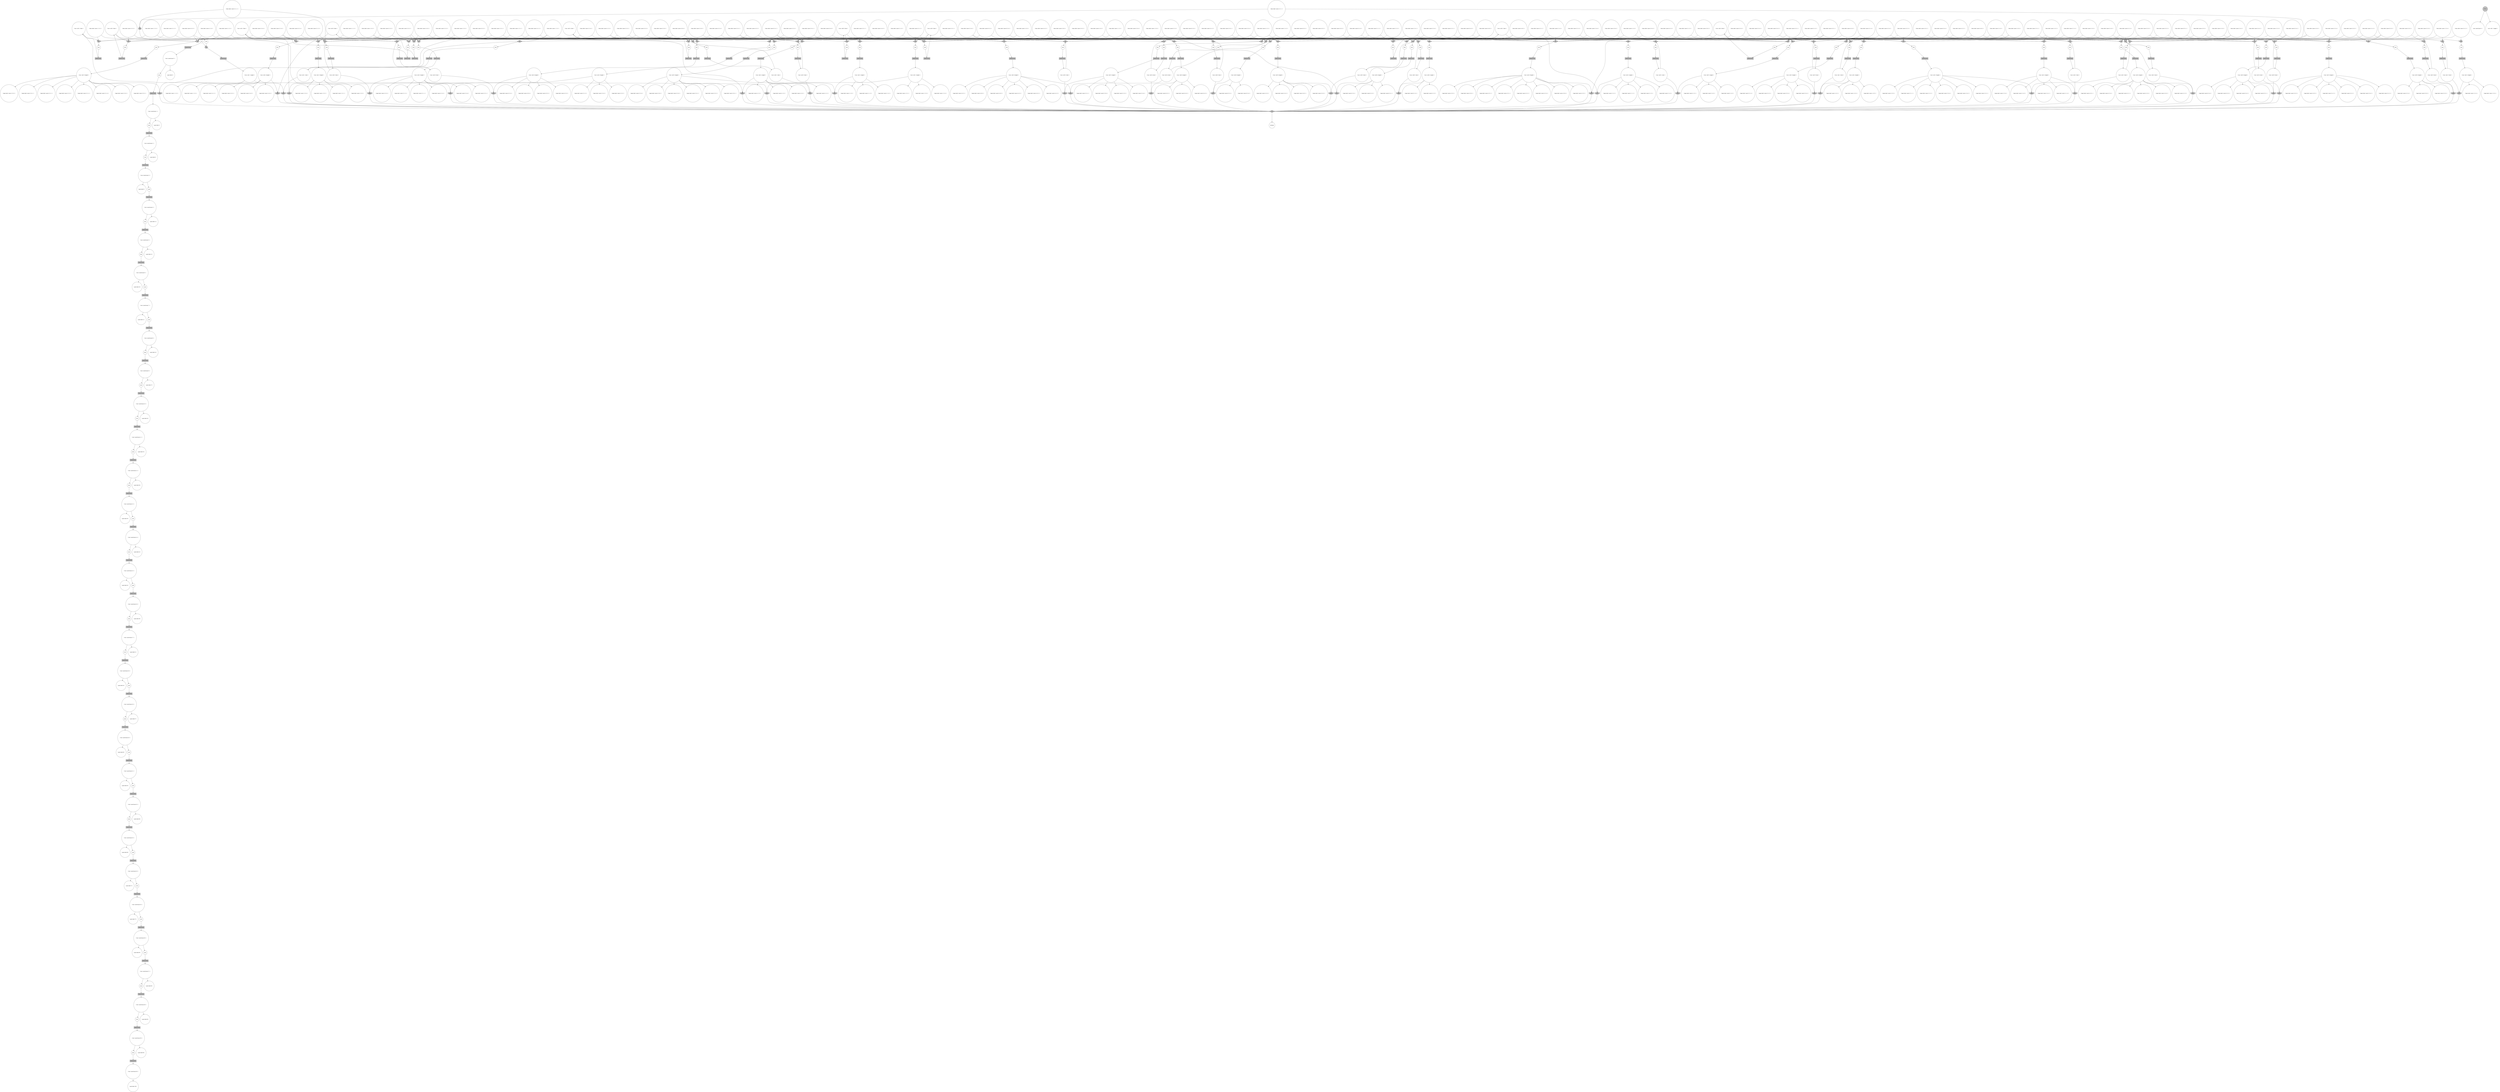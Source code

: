 digraph propNet
{
	"@182dd83"[shape=circle, style= filled, fillcolor=white, label="( legal robot ( move 3 2 5 3 ) )"]; 
	"@9480b"[shape=circle, style= filled, fillcolor=white, label="( legal robot ( move 3 1 4 3 ) )"]; 
	"@43e041"[shape=circle, style= filled, fillcolor=white, label="anon"]; "@43e041"->"@26daa4"; 
	"@319c33"[shape=circle, style= filled, fillcolor=white, label="( true ( moveCount 9 ) )"]; "@319c33"->"@14da90d"; "@319c33"->"@107759c"; 
	"@1a4b5a7"[shape=ellipse, style= filled, fillcolor=grey, label="OR"]; "@1a4b5a7"->"@3e7869"; 
	"@654461"[shape=circle, style= filled, fillcolor=white, label="( does robot ( move 3 3 2 5 ) )"]; "@654461"->"@1a91832"; "@654461"->"@1472438"; 
	"@1555153"[shape=circle, style= filled, fillcolor=white, label="( goal robot 18 )"]; 
	"@1d529dd"[shape=circle, style= filled, fillcolor=white, label="( does robot ( move 3 2 1 1 ) )"]; "@1d529dd"->"@1df474c"; "@1d529dd"->"@187f4ac"; 
	"@14bdd42"[shape=ellipse, style= filled, fillcolor=grey, label="OR"]; "@14bdd42"->"@ad02b3"; 
	"@1391d32"[shape=circle, style= filled, fillcolor=white, label="( does robot ( move 2 3 1 1 ) )"]; "@1391d32"->"@1df474c"; "@1391d32"->"@1447481"; 
	"@1544144"[shape=box, style= filled, fillcolor=grey, label="TRANSITION"]; "@1544144"->"@6a2ba8"; 
	"@1eaddfb"[shape=ellipse, style= filled, fillcolor=grey, label="OR"]; "@1eaddfb"->"@1011d59"; 
	"@113a902"[shape=invhouse, style= filled, fillcolor=grey, label="AND"]; "@113a902"->"@1161a78"; 
	"@82e096"[shape=circle, style= filled, fillcolor=white, label="( goal robot 45 )"]; 
	"@1026d15"[shape=circle, style= filled, fillcolor=white, label="( does robot ( move 6 3 4 2 ) )"]; "@1026d15"->"@83a042"; "@1026d15"->"@b140d6"; 
	"@c9d4de"[shape=circle, style= filled, fillcolor=white, label="( does robot ( move 4 1 3 3 ) )"]; "@c9d4de"->"@1bef368"; "@c9d4de"->"@f1168d"; 
	"@172000"[shape=circle, style= filled, fillcolor=white, label="( does robot ( move 1 3 2 5 ) )"]; "@172000"->"@15240ea"; "@172000"->"@1472438"; 
	"@1e481fc"[shape=circle, style= filled, fillcolor=white, label="anon"]; "@1e481fc"->"@e3df02"; 
	"@2aa431"[shape=ellipse, style= filled, fillcolor=grey, label="OR"]; "@2aa431"->"@103f3d1"; 
	"@991484"[shape=circle, style= filled, fillcolor=white, label="( does robot ( move 1 4 3 5 ) )"]; "@991484"->"@1779f47"; "@991484"->"@1f1aa55"; 
	"@1fd35e0"[shape=box, style= filled, fillcolor=grey, label="TRANSITION"]; "@1fd35e0"->"@1023deb"; 
	"@85709b"[shape=circle, style= filled, fillcolor=white, label="( does robot ( move 3 3 2 1 ) )"]; "@85709b"->"@1a91832"; "@85709b"->"@618f0e"; 
	"@1cd39d3"[shape=ellipse, style= filled, fillcolor=grey, label="OR"]; "@1cd39d3"->"@1f72063"; 
	"@1b019af"[shape=ellipse, style= filled, fillcolor=grey, label="OR"]; "@1b019af"->"@1422e1f"; 
	"@1a6e187"[shape=circle, style= filled, fillcolor=white, label="( does robot ( move 5 4 6 2 ) )"]; "@1a6e187"->"@1c1b376"; "@1a6e187"->"@c1b0ae"; 
	"@504c71"[shape=circle, style= filled, fillcolor=white, label="anon"]; "@504c71"->"@fe63a5"; 
	"@118893c"[shape=box, style= filled, fillcolor=grey, label="TRANSITION"]; "@118893c"->"@10908e7"; 
	"@1908db6"[shape=circle, style= filled, fillcolor=white, label="( true ( cell 4 3 hole ) )"]; "@1908db6"->"@c05644"; "@1908db6"->"@1a6fd90"; 
	"@1bf9198"[shape=circle, style= filled, fillcolor=white, label="anon"]; "@1bf9198"->"@7cc3ef"; 
	"@1f005d7"[shape=circle, style= filled, fillcolor=white, label="anon"]; "@1f005d7"->"@f87903"; 
	"@12d4105"[shape=circle, style= filled, fillcolor=white, label="anon"]; "@12d4105"->"@b04d3f"; 
	"@537079"[shape=circle, style= filled, fillcolor=white, label="( legal robot ( move 4 1 6 2 ) )"]; 
	"@19de5b7"[shape=circle, style= filled, fillcolor=white, label="( true ( cell 6 1 hole ) )"]; "@19de5b7"->"@fed9b6"; "@19de5b7"->"@18f7ba6"; 
	"@1c835e3"[shape=circle, style= filled, fillcolor=white, label="( does robot ( move 4 3 6 2 ) )"]; "@1c835e3"->"@1a6fd90"; "@1c835e3"->"@c1b0ae"; 
	"@4e0462"[shape=circle, style= filled, fillcolor=white, label="( goal robot 0 )"]; 
	"@19649a6"[shape=box, style= filled, fillcolor=grey, label="TRANSITION"]; "@19649a6"->"@9e884c"; 
	"@30bc01"[shape=circle, style= filled, fillcolor=white, label="( true ( moveCount 3 ) )"]; "@30bc01"->"@127a1b5"; "@30bc01"->"@1c0dd06"; 
	"@164425"[shape=circle, style= filled, fillcolor=white, label="( true ( cell 6 3 hole ) )"]; "@164425"->"@1160315"; "@164425"->"@b140d6"; 
	"@1a6fd90"[shape=ellipse, style= filled, fillcolor=grey, label="OR"]; "@1a6fd90"->"@67d98"; 
	"@b5c482"[shape=circle, style= filled, fillcolor=white, label="( legal robot ( move 4 4 2 3 ) )"]; 
	"@1e1f9d6"[shape=box, style= filled, fillcolor=grey, label="TRANSITION"]; "@1e1f9d6"->"@a1b43d"; 
	"@9e04a9"[shape=circle, style= filled, fillcolor=white, label="( init ( moveCount 0 ) )"]; 
	"@8d8cb6"[shape=circle, style= filled, fillcolor=white, label="( does robot ( move 2 4 1 2 ) )"]; "@8d8cb6"->"@e0f3c4"; "@8d8cb6"->"@193b2fd"; 
	"@1cf29f3"[shape=box, style= filled, fillcolor=grey, label="TRANSITION"]; "@1cf29f3"->"@c466c0"; 
	"@1540d69"[shape=circle, style= filled, fillcolor=white, label="anon"]; "@1540d69"->"@14a3b53"; 
	"@fea0c0"[shape=circle, style= filled, fillcolor=white, label="anon"]; "@fea0c0"->"@1e00461"; 
	"@19efda0"[shape=ellipse, style= filled, fillcolor=grey, label="OR"]; "@19efda0"->"@1b43061"; 
	"@f2c0cd"[shape=circle, style= filled, fillcolor=white, label="( true ( cell 4 5 hole ) )"]; "@f2c0cd"->"@76aa80"; "@f2c0cd"->"@56248a"; 
	"@14da90d"[shape=circle, style= filled, fillcolor=white, label="anon"]; "@14da90d"->"@1fd35e0"; 
	"@d9bc9b"[shape=circle, style= filled, fillcolor=white, label="anon"]; "@d9bc9b"->"@179eac9"; 
	"@17d0d34"[shape=box, style= filled, fillcolor=grey, label="TRANSITION"]; "@17d0d34"->"@e7a748"; 
	"@1c34589"[shape=circle, style= filled, fillcolor=white, label="( legal robot ( move 3 3 5 4 ) )"]; 
	"@18dc52"[shape=circle, style= filled, fillcolor=white, label="( does robot ( move 3 4 5 5 ) )"]; "@18dc52"->"@18222e7"; "@18dc52"->"@14bdd42"; 
	"@1ef11be"[shape=circle, style= filled, fillcolor=white, label="( does robot ( move 1 1 3 2 ) )"]; "@1ef11be"->"@a776ec"; "@1ef11be"->"@da7a11"; 
	"@10f355d"[shape=circle, style= filled, fillcolor=white, label="( legal robot ( move 1 2 3 3 ) )"]; 
	"@1e78db4"[shape=circle, style= filled, fillcolor=white, label="( true ( cell 1 1 hole ) )"]; "@1e78db4"->"@a776ec"; "@1e78db4"->"@67a4db"; 
	"@16d913b"[shape=circle, style= filled, fillcolor=white, label="( legal robot ( move 3 3 4 1 ) )"]; 
	"@3e7869"[shape=circle, style= filled, fillcolor=white, label="anon"]; "@3e7869"->"@1c704a8"; 
	"@1011d59"[shape=circle, style= filled, fillcolor=white, label="anon"]; "@1011d59"->"@27a0c2"; 
	"@1406518"[shape=invhouse, style= filled, fillcolor=grey, label="AND"]; "@1406518"->"@1161a78"; 
	"@1e125b8"[shape=box, style= filled, fillcolor=grey, label="TRANSITION"]; "@1e125b8"->"@47711d"; 
	"@169d932"[shape=circle, style= filled, fillcolor=white, label="anon"]; "@169d932"->"@156834a"; 
	"@1638107"[shape=circle, style= filled, fillcolor=white, label="anon"]; "@1638107"->"@1bc4fa"; 
	"@b140d6"[shape=ellipse, style= filled, fillcolor=grey, label="OR"]; "@b140d6"->"@69a201"; 
	"@12a9540"[shape=circle, style= filled, fillcolor=white, label="( true ( cell 2 1 knight ) )"]; "@12a9540"->"@7f134e"; "@12a9540"->"@1b21aa0"; "@12a9540"->"@196c341"; "@12a9540"->"@1e83c44"; 
	"@e5c08e"[shape=circle, style= filled, fillcolor=white, label="( does robot ( move 3 5 5 4 ) )"]; "@e5c08e"->"@b33404"; "@e5c08e"->"@d90df5"; 
	"@349c58"[shape=circle, style= filled, fillcolor=white, label="( does robot ( move 2 5 3 3 ) )"]; "@349c58"->"@95ec61"; "@349c58"->"@1bef368"; 
	"@cae0a5"[shape=circle, style= filled, fillcolor=white, label="( legal robot ( move 2 4 4 3 ) )"]; 
	"@c1b0ae"[shape=ellipse, style= filled, fillcolor=grey, label="OR"]; "@c1b0ae"->"@1a9fb2c"; 
	"@17c2d0d"[shape=circle, style= filled, fillcolor=white, label="( legal robot ( move 3 2 1 3 ) )"]; 
	"@38c70"[shape=circle, style= filled, fillcolor=white, label="( legal robot ( move 3 2 1 1 ) )"]; 
	"@173cd0f"[shape=circle, style= filled, fillcolor=white, label="( legal robot ( move 4 4 3 2 ) )"]; 
	"@47ac3a"[shape=circle, style= filled, fillcolor=white, label="( does robot ( move 2 4 4 3 ) )"]; "@47ac3a"->"@14bd1cf"; "@47ac3a"->"@193b2fd"; 
	"@b3fccc"[shape=circle, style= filled, fillcolor=white, label="( legal robot ( move 5 1 4 3 ) )"]; 
	"@18ad50e"[shape=circle, style= filled, fillcolor=white, label="( does robot ( move 2 5 1 3 ) )"]; "@18ad50e"->"@9eedd"; "@18ad50e"->"@95ec61"; 
	"@14bd1cf"[shape=ellipse, style= filled, fillcolor=grey, label="OR"]; "@14bd1cf"->"@19a3242"; 
	"@df9856"[shape=circle, style= filled, fillcolor=white, label="( does robot ( move 3 3 5 4 ) )"]; "@df9856"->"@1a91832"; "@df9856"->"@d90df5"; 
	"@b4243f"[shape=circle, style= filled, fillcolor=white, label="( true ( cell 2 2 hole ) )"]; "@b4243f"->"@b0cbe"; "@b4243f"->"@1bc7947"; 
	"@1cfa142"[shape=circle, style= filled, fillcolor=white, label="( legal robot ( move 1 3 2 1 ) )"]; 
	"@2570aa"[shape=circle, style= filled, fillcolor=white, label="( goal robot 63 )"]; 
	"@1d72d58"[shape=circle, style= filled, fillcolor=white, label="( legal robot ( move 5 4 3 3 ) )"]; 
	"@1c65d49"[shape=circle, style= filled, fillcolor=white, label="( legal robot ( move 6 3 4 2 ) )"]; 
	"@9a498"[shape=invhouse, style= filled, fillcolor=grey, label="AND"]; "@9a498"->"@1161a78"; 
	"@127a1b5"[shape=circle, style= filled, fillcolor=white, label="( goal robot 9 )"]; 
	"@12e91bc"[shape=ellipse, style= filled, fillcolor=grey, label="OR"]; "@12e91bc"->"@1b5cafd"; 
	"@fd09d"[shape=box, style= filled, fillcolor=grey, label="TRANSITION"]; "@fd09d"->"@1d3a927"; 
	"@61dcf5"[shape=circle, style= filled, fillcolor=white, label="anon"]; "@61dcf5"->"@d4670a"; 
	"@dbb04e"[shape=ellipse, style= filled, fillcolor=grey, label="OR"]; "@dbb04e"->"@570a78"; 
	"@1128184"[shape=circle, style= filled, fillcolor=white, label="( does robot ( move 6 2 4 3 ) )"]; "@1128184"->"@14bd1cf"; "@1128184"->"@737b95"; 
	"@3e4ca8"[shape=circle, style= filled, fillcolor=white, label="anon"]; "@3e4ca8"->"@1fbb738"; 
	"@5c98c5"[shape=circle, style= filled, fillcolor=white, label="anon"]; "@5c98c5"->"@1ee96b1"; 
	"@16cedf5"[shape=ellipse, style= filled, fillcolor=grey, label="OR"]; "@16cedf5"->"@100beb6"; 
	"@107759c"[shape=circle, style= filled, fillcolor=white, label="( goal robot 27 )"]; 
	"@12e91b5"[shape=circle, style= filled, fillcolor=white, label="( does robot ( move 3 2 2 4 ) )"]; "@12e91b5"->"@187f4ac"; "@12e91b5"->"@4751a8"; 
	"@15ef9c5"[shape=circle, style= filled, fillcolor=white, label="( legal robot ( move 3 4 1 3 ) )"]; 
	"@df9443"[shape=circle, style= filled, fillcolor=white, label="( legal robot ( move 4 5 2 4 ) )"]; 
	"@a1b43d"[shape=circle, style= filled, fillcolor=white, label="( true ( cell 2 5 knight ) )"]; "@a1b43d"->"@9a498"; "@a1b43d"->"@6b31bf"; "@a1b43d"->"@9ded33"; "@a1b43d"->"@b9cfe6"; 
	"@17885e4"[shape=circle, style= filled, fillcolor=white, label="anon"]; "@17885e4"->"@17d0d34"; 
	"@1f69d6b"[shape=box, style= filled, fillcolor=grey, label="TRANSITION"]; "@1f69d6b"->"@9886b7"; 
	"@14f7dd1"[shape=circle, style= filled, fillcolor=white, label="( true ( moveCount 17 ) )"]; "@14f7dd1"->"@35e2d5"; "@14f7dd1"->"@1584e1d"; 
	"@137e5a8"[shape=box, style= filled, fillcolor=grey, label="TRANSITION"]; "@137e5a8"->"@12a9540"; 
	"@189a129"[shape=invhouse, style= filled, fillcolor=grey, label="AND"]; "@189a129"->"@1161a78"; 
	"@135a59d"[shape=circle, style= filled, fillcolor=white, label="( does robot ( move 4 2 2 1 ) )"]; "@135a59d"->"@d5600a"; "@135a59d"->"@618f0e"; 
	"@7f7cd6"[shape=circle, style= filled, fillcolor=white, label="anon"]; "@7f7cd6"->"@f0b289"; 
	"@85cc2e"[shape=invhouse, style= filled, fillcolor=grey, label="AND"]; "@85cc2e"->"@1161a78"; 
	"@1ce0d63"[shape=circle, style= filled, fillcolor=white, label="( legal robot ( move 4 4 6 5 ) )"]; 
	"@166e1cb"[shape=circle, style= filled, fillcolor=white, label="( legal robot ( move 5 3 3 4 ) )"]; 
	"@81c833"[shape=circle, style= filled, fillcolor=white, label="( legal robot ( move 3 2 2 4 ) )"]; 
	"@cf707b"[shape=circle, style= filled, fillcolor=white, label="( legal robot ( move 4 2 2 1 ) )"]; 
	"@1e2ad56"[shape=circle, style= filled, fillcolor=white, label="( legal robot ( move 5 1 3 2 ) )"]; 
	"@b0cbe"[shape=ellipse, style= filled, fillcolor=grey, label="OR"]; "@b0cbe"->"@70d2be"; 
	"@952023"[shape=box, style= filled, fillcolor=grey, label="TRANSITION"]; "@952023"->"@6e6250"; 
	"@b33404"[shape=ellipse, style= filled, fillcolor=grey, label="OR"]; "@b33404"->"@289a19"; 
	"@85f83d"[shape=box, style= filled, fillcolor=grey, label="TRANSITION"]; "@85f83d"->"@c5fd96"; 
	"@2fa494"[shape=circle, style= filled, fillcolor=white, label="( does robot ( move 3 3 1 4 ) )"]; "@2fa494"->"@12e91bc"; "@2fa494"->"@1a91832"; 
	"@67a4db"[shape=invhouse, style= filled, fillcolor=grey, label="AND"]; "@67a4db"->"@1161a78"; 
	"@46b8f8"[shape=circle, style= filled, fillcolor=white, label="( true ( moveCount 16 ) )"]; "@46b8f8"->"@5b8ee0"; "@46b8f8"->"@13e2ff3"; 
	"@e94056"[shape=invhouse, style= filled, fillcolor=grey, label="AND"]; "@e94056"->"@1161a78"; 
	"@2e1cef"[shape=circle, style= filled, fillcolor=white, label="anon"]; "@2e1cef"->"@aa687"; 
	"@1f7fd36"[shape=circle, style= filled, fillcolor=white, label="anon"]; "@1f7fd36"->"@50470f"; 
	"@83a042"[shape=ellipse, style= filled, fillcolor=grey, label="OR"]; "@83a042"->"@17fe82d"; 
	"@11ef5dc"[shape=circle, style= filled, fillcolor=white, label="( does robot ( move 4 3 2 2 ) )"]; "@11ef5dc"->"@1a6fd90"; "@11ef5dc"->"@6432ec"; 
	"@1e23927"[shape=circle, style= filled, fillcolor=white, label="( legal robot ( move 4 3 2 2 ) )"]; 
	"@1c0dd06"[shape=circle, style= filled, fillcolor=white, label="anon"]; "@1c0dd06"->"@3fe5e"; 
	"@1942552"[shape=circle, style= filled, fillcolor=white, label="( does robot ( move 1 3 3 2 ) )"]; "@1942552"->"@15240ea"; "@1942552"->"@da7a11"; 
	"@1854143"[shape=invhouse, style= filled, fillcolor=grey, label="AND"]; "@1854143"->"@1161a78"; 
	"@80f047"[shape=circle, style= filled, fillcolor=white, label="( does robot ( move 4 4 2 3 ) )"]; "@80f047"->"@59e1be"; "@80f047"->"@19efda0"; 
	"@d98410"[shape=circle, style= filled, fillcolor=white, label="( true ( moveCount 19 ) )"]; "@d98410"->"@3056c1"; "@d98410"->"@19822db"; 
	"@13875f3"[shape=circle, style= filled, fillcolor=white, label="( legal robot ( move 3 4 2 2 ) )"]; 
	"@f1883a"[shape=circle, style= filled, fillcolor=white, label="( legal robot ( move 3 3 2 1 ) )"]; 
	"@68bca5"[shape=circle, style= filled, fillcolor=white, label="( does robot ( move 4 5 6 4 ) )"]; "@68bca5"->"@76aa80"; "@68bca5"->"@4930b4"; 
	"@1818d51"[shape=invhouse, style= filled, fillcolor=grey, label="AND"]; "@1818d51"->"@1161a78"; 
	"@9e884c"[shape=circle, style= filled, fillcolor=white, label="( true ( moveCount 0 ) )"]; "@9e884c"->"@ffbe9f"; "@9e884c"->"@4e0462"; 
	"@1ab217f"[shape=box, style= filled, fillcolor=grey, label="TRANSITION"]; "@1ab217f"->"@18172ab"; 
	"@1be6968"[shape=circle, style= filled, fillcolor=white, label="anon"]; "@1be6968"->"@9b11a5"; 
	"@dc3004"[shape=circle, style= filled, fillcolor=white, label="( does robot ( move 2 4 4 5 ) )"]; "@dc3004"->"@1d3a2df"; "@dc3004"->"@193b2fd"; 
	"@37fcee"[shape=circle, style= filled, fillcolor=white, label="( does robot ( move 4 2 6 3 ) )"]; "@37fcee"->"@15876af"; "@37fcee"->"@d5600a"; 
	"@1eff135"[shape=circle, style= filled, fillcolor=white, label="anon"]; "@1eff135"->"@687f79"; 
	"@3040ec"[shape=circle, style= filled, fillcolor=white, label="( true ( cell 1 3 knight ) )"]; "@3040ec"->"@6236a3"; "@3040ec"->"@12dc469"; "@3040ec"->"@159dbae"; "@3040ec"->"@1f6ec1f"; "@3040ec"->"@1cfa142"; 
	"@56248a"[shape=invhouse, style= filled, fillcolor=grey, label="AND"]; "@56248a"->"@1161a78"; 
	"@6420b9"[shape=circle, style= filled, fillcolor=white, label="anon"]; "@6420b9"->"@43ab9"; 
	"@d5600a"[shape=ellipse, style= filled, fillcolor=grey, label="OR"]; "@d5600a"->"@12d405c"; 
	"@1bc4fa"[shape=box, style= filled, fillcolor=grey, label="TRANSITION"]; "@1bc4fa"->"@a1b05c"; 
	"@2ece0"[shape=circle, style= filled, fillcolor=white, label="( true ( cell 2 5 hole ) )"]; "@2ece0"->"@9a498"; "@2ece0"->"@95ec61"; 
	"@17aa19f"[shape=circle, style= filled, fillcolor=white, label="anon"]; "@17aa19f"->"@1dae52c"; 
	"@27a0c2"[shape=box, style= filled, fillcolor=grey, label="TRANSITION"]; "@27a0c2"->"@fe92ea"; 
	"@101bde6"[shape=circle, style= filled, fillcolor=white, label="( legal robot ( move 6 2 4 3 ) )"]; 
	"@1761991"[shape=circle, style= filled, fillcolor=white, label="( true ( moveCount 24 ) )"]; "@1761991"->"@1dd3a47"; "@1761991"->"@f7e7da"; 
	"@17a1192"[shape=circle, style= filled, fillcolor=white, label="( legal robot ( move 3 4 4 2 ) )"]; 
	"@f10418"[shape=circle, style= filled, fillcolor=white, label="( true ( cell 3 1 knight ) )"]; "@f10418"->"@a00110"; "@f10418"->"@9480b"; "@f10418"->"@4031e2"; "@f10418"->"@8ac7a3"; "@f10418"->"@aa0101"; 
	"@1023deb"[shape=circle, style= filled, fillcolor=white, label="( true ( moveCount 10 ) )"]; "@1023deb"->"@17aa19f"; "@1023deb"->"@1cae0a"; 
	"@d4303d"[shape=circle, style= filled, fillcolor=white, label="( true ( cell 2 3 hole ) )"]; "@d4303d"->"@1447481"; "@d4303d"->"@85cc2e"; 
	"@1cde927"[shape=box, style= filled, fillcolor=grey, label="TRANSITION"]; "@1cde927"->"@1e78db4"; 
	"@5e6cb2"[shape=circle, style= filled, fillcolor=white, label="( does robot ( move 4 3 5 1 ) )"]; "@5e6cb2"->"@1a6fd90"; "@5e6cb2"->"@1cd39d3"; 
	"@884e5"[shape=circle, style= filled, fillcolor=white, label="( true ( cell 3 1 hole ) )"]; "@884e5"->"@545e8d"; "@884e5"->"@aa0101"; 
	"@a78048"[shape=circle, style= filled, fillcolor=white, label="( legal robot ( move 5 3 6 5 ) )"]; 
	"@dad835"[shape=box, style= filled, fillcolor=grey, label="TRANSITION"]; "@dad835"->"@118bcac"; 
	"@77c486"[shape=circle, style= filled, fillcolor=white, label="( does robot ( move 2 3 4 2 ) )"]; "@77c486"->"@83a042"; "@77c486"->"@1447481"; 
	"@1d3a927"[shape=circle, style= filled, fillcolor=white, label="( true ( cell 5 3 hole ) )"]; "@1d3a927"->"@11e4bfe"; "@1d3a927"->"@cea25d"; 
	"@95ec61"[shape=ellipse, style= filled, fillcolor=grey, label="OR"]; "@95ec61"->"@674e38"; 
	"@1dae52c"[shape=box, style= filled, fillcolor=grey, label="TRANSITION"]; "@1dae52c"->"@d99421"; 
	"@d99421"[shape=circle, style= filled, fillcolor=white, label="( true ( moveCount 11 ) )"]; "@d99421"->"@ccdc35"; "@d99421"->"@1a9cac4"; 
	"@ccdc35"[shape=circle, style= filled, fillcolor=white, label="anon"]; "@ccdc35"->"@e2712a"; 
	"@780c82"[shape=circle, style= filled, fillcolor=white, label="( true ( cell 3 5 knight ) )"]; "@780c82"->"@178a00c"; "@780c82"->"@1854143"; "@780c82"->"@14c536a"; "@780c82"->"@1a67fad"; "@780c82"->"@389f63"; 
	"@1bc7947"[shape=invhouse, style= filled, fillcolor=grey, label="AND"]; "@1bc7947"->"@1161a78"; 
	"@1076dfb"[shape=circle, style= filled, fillcolor=white, label="( goal robot 96 )"]; 
	"@a1b05c"[shape=circle, style= filled, fillcolor=white, label="( true ( moveCount 2 ) )"]; "@a1b05c"->"@17aa83b"; "@a1b05c"->"@a3b36d"; 
	"@4930b4"[shape=ellipse, style= filled, fillcolor=grey, label="OR"]; "@4930b4"->"@10d177"; 
	"@14b89b5"[shape=circle, style= filled, fillcolor=white, label="( legal robot ( move 4 3 2 4 ) )"]; 
	"@4fb54e"[shape=ellipse, style= filled, fillcolor=grey, label="OR"]; "@4fb54e"->"@11ef8e5"; 
	"@16e0c6c"[shape=circle, style= filled, fillcolor=white, label="( goal robot 3 )"]; 
	"@7a9d78"[shape=circle, style= filled, fillcolor=white, label="( true ( cell 4 2 knight ) )"]; "@7a9d78"->"@189a129"; "@7a9d78"->"@74ab55"; "@7a9d78"->"@ac034e"; "@7a9d78"->"@cf707b"; "@7a9d78"->"@1126e27"; "@7a9d78"->"@18b0746"; "@7a9d78"->"@137f458"; 
	"@c4d9c0"[shape=circle, style= filled, fillcolor=white, label="( does robot ( move 6 1 5 3 ) )"]; "@c4d9c0"->"@24ba76"; "@c4d9c0"->"@18f7ba6"; 
	"@dc35d8"[shape=circle, style= filled, fillcolor=white, label="anon"]; "@dc35d8"->"@698951"; 
	"@569d52"[shape=circle, style= filled, fillcolor=white, label="( legal robot ( move 6 3 5 1 ) )"]; 
	"@40a146"[shape=circle, style= filled, fillcolor=white, label="( true ( cell 1 5 knight ) )"]; "@40a146"->"@f4e7e5"; "@40a146"->"@17c77ce"; "@40a146"->"@1cf4355"; 
	"@707179"[shape=circle, style= filled, fillcolor=white, label="( does robot ( move 4 4 6 3 ) )"]; "@707179"->"@59e1be"; "@707179"->"@15876af"; 
	"@1119402"[shape=circle, style= filled, fillcolor=white, label="( does robot ( move 5 1 6 3 ) )"]; "@1119402"->"@1eaddfb"; "@1119402"->"@15876af"; 
	"@11d9009"[shape=circle, style= filled, fillcolor=white, label="( does robot ( move 4 1 5 3 ) )"]; "@11d9009"->"@24ba76"; "@11d9009"->"@f1168d"; 
	"@1258033"[shape=circle, style= filled, fillcolor=white, label="( does robot ( move 5 3 6 5 ) )"]; "@1258033"->"@11e4bfe"; "@1258033"->"@f073d6"; 
	"@129cc31"[shape=circle, style= filled, fillcolor=white, label="( legal robot ( move 4 1 2 2 ) )"]; 
	"@1933c8a"[shape=circle, style= filled, fillcolor=white, label="( legal robot ( move 4 1 3 3 ) )"]; 
	"@1980881"[shape=invhouse, style= filled, fillcolor=grey, label="AND"]; "@1980881"->"@1161a78"; 
	"@11a3400"[shape=circle, style= filled, fillcolor=white, label="( legal robot ( move 2 2 4 3 ) )"]; 
	"@112e409"[shape=circle, style= filled, fillcolor=white, label="init"]; "@112e409"->"@19649a6"; "@112e409"->"@4fb54e"; 
	"@19bc4ba"[shape=invhouse, style= filled, fillcolor=grey, label="AND"]; "@19bc4ba"->"@1161a78"; 
	"@12a7408"[shape=circle, style= filled, fillcolor=white, label="( true ( moveCount 18 ) )"]; "@12a7408"->"@181c2b4"; "@12a7408"->"@1e7ebd8"; 
	"@647947"[shape=circle, style= filled, fillcolor=white, label="( legal robot ( move 6 5 5 3 ) )"]; 
	"@b45190"[shape=circle, style= filled, fillcolor=white, label="anon"]; "@b45190"->"@19a1b8c"; 
	"@4e6d68"[shape=circle, style= filled, fillcolor=white, label="( goal robot 75 )"]; 
	"@14ecc64"[shape=circle, style= filled, fillcolor=white, label="( goal robot 66 )"]; 
	"@187f4ac"[shape=ellipse, style= filled, fillcolor=grey, label="OR"]; "@187f4ac"->"@256941"; 
	"@d90df5"[shape=ellipse, style= filled, fillcolor=grey, label="OR"]; "@d90df5"->"@189e86f"; 
	"@13f6c12"[shape=circle, style= filled, fillcolor=white, label="( does robot ( move 5 4 4 2 ) )"]; "@13f6c12"->"@83a042"; "@13f6c12"->"@1c1b376"; 
	"@1e01ccd"[shape=circle, style= filled, fillcolor=white, label="( true ( cell 2 4 hole ) )"]; "@1e01ccd"->"@1ea840c"; "@1e01ccd"->"@193b2fd"; 
	"@1dcdcf1"[shape=box, style= filled, fillcolor=grey, label="TRANSITION"]; "@1dcdcf1"->"@1908db6"; 
	"@1721c5d"[shape=circle, style= filled, fillcolor=white, label="( true ( cell 5 4 knight ) )"]; "@1721c5d"->"@81dba6"; "@1721c5d"->"@2d61b5"; "@1721c5d"->"@1a3beef"; "@1721c5d"->"@c77fe9"; "@1721c5d"->"@1d72d58"; 
	"@14e0c7c"[shape=box, style= filled, fillcolor=grey, label="TRANSITION"]; "@14e0c7c"->"@98a2d4"; 
	"@698951"[shape=box, style= filled, fillcolor=grey, label="TRANSITION"]; "@698951"->"@319c33"; 
	"@156046a"[shape=circle, style= filled, fillcolor=white, label="( true ( moveCount 13 ) )"]; "@156046a"->"@10316bb"; "@156046a"->"@12b98f6"; 
	"@f8f5c6"[shape=circle, style= filled, fillcolor=white, label="( does robot ( move 3 4 5 3 ) )"]; "@f8f5c6"->"@24ba76"; "@f8f5c6"->"@14bdd42"; 
	"@9b11a5"[shape=box, style= filled, fillcolor=grey, label="TRANSITION"]; "@9b11a5"->"@19d043e"; 
	"@156ac69"[shape=circle, style= filled, fillcolor=white, label="( true ( cell 1 2 hole ) )"]; "@156ac69"->"@9423d1"; "@156ac69"->"@36568e"; 
	"@17aa83b"[shape=circle, style= filled, fillcolor=white, label="anon"]; "@17aa83b"->"@223be4"; 
	"@12dc469"[shape=invhouse, style= filled, fillcolor=grey, label="AND"]; "@12dc469"->"@1161a78"; 
	"@109244f"[shape=circle, style= filled, fillcolor=white, label="( legal robot ( move 5 2 3 3 ) )"]; 
	"@268161"[shape=circle, style= filled, fillcolor=white, label="( does robot ( move 4 5 3 3 ) )"]; "@268161"->"@1bef368"; "@268161"->"@76aa80"; 
	"@fed9b6"[shape=invhouse, style= filled, fillcolor=grey, label="AND"]; "@fed9b6"->"@1161a78"; 
	"@39c573"[shape=circle, style= filled, fillcolor=white, label="anon"]; "@39c573"->"@14ba231"; 
	"@8e942"[shape=circle, style= filled, fillcolor=white, label="( legal robot ( move 1 1 2 3 ) )"]; 
	"@1d0589e"[shape=box, style= filled, fillcolor=grey, label="TRANSITION"]; "@1d0589e"->"@46b8f8"; 
	"@d51d9a"[shape=circle, style= filled, fillcolor=white, label="( true ( cell 1 5 hole ) )"]; "@d51d9a"->"@1cf4355"; "@d51d9a"->"@47034b"; 
	"@17fe82d"[shape=circle, style= filled, fillcolor=white, label="anon"]; "@17fe82d"->"@efc216"; 
	"@c5fd96"[shape=circle, style= filled, fillcolor=white, label="( true ( cell 4 4 knight ) )"]; "@c5fd96"->"@1bbfc3f"; "@c5fd96"->"@b5c482"; "@c5fd96"->"@1406518"; "@c5fd96"->"@19c3f66"; "@c5fd96"->"@7b87d0"; "@c5fd96"->"@173cd0f"; "@c5fd96"->"@1ce0d63"; 
	"@105d051"[shape=box, style= filled, fillcolor=grey, label="TRANSITION"]; "@105d051"->"@ac12eb"; 
	"@13f6069"[shape=ellipse, style= filled, fillcolor=grey, label="OR"]; "@13f6069"->"@17885e4"; 
	"@47711d"[shape=circle, style= filled, fillcolor=white, label="( true ( moveCount 27 ) )"]; "@47711d"->"@1f005d7"; "@47711d"->"@e24d9e"; 
	"@abddf6"[shape=circle, style= filled, fillcolor=white, label="( does robot ( move 1 2 3 3 ) )"]; "@abddf6"->"@1bef368"; "@abddf6"->"@36568e"; 
	"@135a46a"[shape=circle, style= filled, fillcolor=white, label="( legal robot ( move 2 3 4 4 ) )"]; 
	"@256941"[shape=circle, style= filled, fillcolor=white, label="anon"]; "@256941"->"@1387307"; 
	"@149842d"[shape=circle, style= filled, fillcolor=white, label="( true ( cell 2 4 knight ) )"]; "@149842d"->"@1ea840c"; "@149842d"->"@1c7c82f"; "@149842d"->"@390bf0"; "@149842d"->"@e0cbee"; "@149842d"->"@cae0a5"; 
	"@e8758d"[shape=circle, style= filled, fillcolor=white, label="( does robot ( move 4 1 2 2 ) )"]; "@e8758d"->"@6432ec"; "@e8758d"->"@f1168d"; 
	"@fb159d"[shape=box, style= filled, fillcolor=grey, label="TRANSITION"]; "@fb159d"->"@d98410"; 
	"@10d177"[shape=circle, style= filled, fillcolor=white, label="anon"]; "@10d177"->"@33077a"; 
	"@1fecc96"[shape=circle, style= filled, fillcolor=white, label="( true ( cell 3 4 knight ) )"]; "@1fecc96"->"@ef8eaa"; "@1fecc96"->"@17a1192"; "@1fecc96"->"@15ef9c5"; "@1fecc96"->"@13875f3"; "@1fecc96"->"@182024f"; "@1fecc96"->"@197ebf9"; "@1fecc96"->"@40ab7e"; 
	"@32b558"[shape=circle, style= filled, fillcolor=white, label="( does robot ( move 3 2 5 1 ) )"]; "@32b558"->"@187f4ac"; "@32b558"->"@1cd39d3"; 
	"@1f2789d"[shape=circle, style= filled, fillcolor=white, label="( does robot ( move 6 2 4 1 ) )"]; "@1f2789d"->"@737b95"; "@1f2789d"->"@1d68b79"; 
	"@137f458"[shape=circle, style= filled, fillcolor=white, label="( legal robot ( move 4 2 5 4 ) )"]; 
	"@1c704a8"[shape=box, style= filled, fillcolor=grey, label="TRANSITION"]; "@1c704a8"->"@1a8d2b5"; 
	"@ec0d9c"[shape=circle, style= filled, fillcolor=white, label="( does robot ( move 3 1 4 3 ) )"]; "@ec0d9c"->"@14bd1cf"; "@ec0d9c"->"@545e8d"; 
	"@12d405c"[shape=circle, style= filled, fillcolor=white, label="anon"]; "@12d405c"->"@836b6b"; 
	"@178a00c"[shape=circle, style= filled, fillcolor=white, label="( legal robot ( move 3 5 2 3 ) )"]; 
	"@8af5fd"[shape=circle, style= filled, fillcolor=white, label="( true ( cell 6 2 hole ) )"]; "@8af5fd"->"@1818d51"; "@8af5fd"->"@737b95"; 
	"@e24d9e"[shape=circle, style= filled, fillcolor=white, label="( goal robot 85 )"]; 
	"@9169ee"[shape=circle, style= filled, fillcolor=white, label="( does robot ( move 2 2 4 1 ) )"]; "@9169ee"->"@b0cbe"; "@9169ee"->"@1d68b79"; 
	"@174c80b"[shape=circle, style= filled, fillcolor=white, label="( goal robot 80 )"]; 
	"@1472438"[shape=ellipse, style= filled, fillcolor=grey, label="OR"]; "@1472438"->"@f12e30"; 
	"@1e00461"[shape=box, style= filled, fillcolor=grey, label="TRANSITION"]; "@1e00461"->"@149126a"; 
	"@19cd81f"[shape=circle, style= filled, fillcolor=white, label="( legal robot ( move 3 2 4 4 ) )"]; 
	"@1bbfc3f"[shape=circle, style= filled, fillcolor=white, label="( legal robot ( move 4 4 6 3 ) )"]; 
	"@934515"[shape=circle, style= filled, fillcolor=white, label="( true ( cell 6 4 knight ) )"]; "@934515"->"@1de962f"; "@934515"->"@1101bd"; "@934515"->"@918d6f"; "@934515"->"@e94056"; 
	"@1274ca0"[shape=circle, style= filled, fillcolor=white, label="( true ( moveCount 30 ) )"]; "@1274ca0"->"@b8fa83"; 
	"@48e9cf"[shape=circle, style= filled, fillcolor=white, label="( does robot ( move 6 2 5 4 ) )"]; "@48e9cf"->"@737b95"; "@48e9cf"->"@d90df5"; 
	"@1b1fc39"[shape=circle, style= filled, fillcolor=white, label="( does robot ( move 5 2 3 1 ) )"]; "@1b1fc39"->"@10e7f5c"; "@1b1fc39"->"@ad9e92"; 
	"@fea975"[shape=circle, style= filled, fillcolor=white, label="( does robot ( move 5 3 4 5 ) )"]; "@fea975"->"@11e4bfe"; "@fea975"->"@1d3a2df"; 
	"@7141fa"[shape=circle, style= filled, fillcolor=white, label="( legal robot ( move 2 3 4 2 ) )"]; 
	"@12359f"[shape=circle, style= filled, fillcolor=white, label="( does robot ( move 1 3 3 4 ) )"]; "@12359f"->"@15240ea"; "@12359f"->"@da13b6"; 
	"@2f8da0"[shape=circle, style= filled, fillcolor=white, label="( does robot ( move 1 4 3 3 ) )"]; "@2f8da0"->"@1779f47"; "@2f8da0"->"@1bef368"; 
	"@b04d3f"[shape=box, style= filled, fillcolor=grey, label="TRANSITION"]; "@b04d3f"->"@156046a"; 
	"@987508"[shape=circle, style= filled, fillcolor=white, label="( does robot ( move 3 2 4 4 ) )"]; "@987508"->"@187f4ac"; "@987508"->"@1b019af"; 
	"@6c6dff"[shape=invhouse, style= filled, fillcolor=grey, label="AND"]; "@6c6dff"->"@1161a78"; 
	"@1f72063"[shape=circle, style= filled, fillcolor=white, label="anon"]; "@1f72063"->"@fdd71d"; 
	"@7111e5"[shape=circle, style= filled, fillcolor=white, label="( does robot ( move 3 4 1 5 ) )"]; "@7111e5"->"@12c9e1a"; "@7111e5"->"@14bdd42"; 
	"@30e1a6"[shape=circle, style= filled, fillcolor=white, label="( does robot ( move 5 3 3 2 ) )"]; "@30e1a6"->"@11e4bfe"; "@30e1a6"->"@da7a11"; 
	"@17e38e9"[shape=circle, style= filled, fillcolor=white, label="( legal robot ( move 1 4 3 3 ) )"]; 
	"@2d61b5"[shape=circle, style= filled, fillcolor=white, label="( legal robot ( move 5 4 4 2 ) )"]; 
	"@db4d40"[shape=circle, style= filled, fillcolor=white, label="( legal robot ( move 5 2 4 4 ) )"]; 
	"@1a91832"[shape=ellipse, style= filled, fillcolor=grey, label="OR"]; "@1a91832"->"@169d932"; 
	"@fd0d66"[shape=ellipse, style= filled, fillcolor=grey, label="OR"]; "@fd0d66"->"@1c53e24"; 
	"@67d98"[shape=circle, style= filled, fillcolor=white, label="anon"]; "@67d98"->"@1dcdcf1"; 
	"@15848f8"[shape=circle, style= filled, fillcolor=white, label="( true ( cell 3 3 knight ) )"]; "@15848f8"->"@1839282"; "@15848f8"->"@70332"; "@15848f8"->"@16d913b"; "@15848f8"->"@123fb15"; "@15848f8"->"@489bb2"; "@15848f8"->"@1c34589"; "@15848f8"->"@f1883a"; "@15848f8"->"@b2066e"; "@15848f8"->"@1ae2b5"; 
	"@1e08c40"[shape=circle, style= filled, fillcolor=white, label="( legal robot ( move 5 3 4 5 ) )"]; 
	"@4031e2"[shape=circle, style= filled, fillcolor=white, label="( legal robot ( move 3 1 1 2 ) )"]; 
	"@19d043e"[shape=circle, style= filled, fillcolor=white, label="( true ( cell 5 5 knight ) )"]; "@19d043e"->"@19bc4ba"; "@19d043e"->"@5c1f35"; "@19d043e"->"@b55fdc"; "@19d043e"->"@1c172fa"; 
	"@16d94ce"[shape=circle, style= filled, fillcolor=white, label="( does robot ( move 5 2 4 4 ) )"]; "@16d94ce"->"@ad9e92"; "@16d94ce"->"@1b019af"; 
	"@1d49070"[shape=box, style= filled, fillcolor=grey, label="TRANSITION"]; "@1d49070"->"@1cb0a47"; 
	"@17604d3"[shape=circle, style= filled, fillcolor=white, label="anon"]; "@17604d3"->"@1e125b8"; 
	"@511df7"[shape=circle, style= filled, fillcolor=white, label="( does robot ( move 6 5 4 4 ) )"]; "@511df7"->"@dbb04e"; "@511df7"->"@1b019af"; 
	"@1595bd"[shape=circle, style= filled, fillcolor=white, label="( does robot ( move 2 3 4 4 ) )"]; "@1595bd"->"@1447481"; "@1595bd"->"@1b019af"; 
	"@3d0597"[shape=circle, style= filled, fillcolor=white, label="( legal robot ( move 1 4 3 5 ) )"]; 
	"@13d7896"[shape=circle, style= filled, fillcolor=white, label="( legal robot ( move 5 3 4 1 ) )"]; 
	"@aa0101"[shape=invhouse, style= filled, fillcolor=grey, label="AND"]; "@aa0101"->"@1161a78"; 
	"@1e83c44"[shape=circle, style= filled, fillcolor=white, label="( legal robot ( move 2 1 4 2 ) )"]; 
	"@10130ad"[shape=circle, style= filled, fillcolor=white, label="anon"]; "@10130ad"->"@105d051"; 
	"@1101bd"[shape=circle, style= filled, fillcolor=white, label="( legal robot ( move 6 4 4 5 ) )"]; 
	"@9ded33"[shape=circle, style= filled, fillcolor=white, label="( legal robot ( move 2 5 4 4 ) )"]; 
	"@1a65408"[shape=circle, style= filled, fillcolor=white, label="( does robot ( move 2 3 3 5 ) )"]; "@1a65408"->"@1f1aa55"; "@1a65408"->"@1447481"; 
	"@1071cb7"[shape=circle, style= filled, fillcolor=white, label="( true ( cell 5 2 hole ) )"]; "@1071cb7"->"@683255"; "@1071cb7"->"@ad9e92"; 
	"@a00110"[shape=circle, style= filled, fillcolor=white, label="( legal robot ( move 3 1 5 2 ) )"]; 
	"@1f2d442"[shape=box, style= filled, fillcolor=grey, label="TRANSITION"]; "@1f2d442"->"@12a7408"; 
	"@118bcac"[shape=circle, style= filled, fillcolor=white, label="( true ( moveCount 21 ) )"]; "@118bcac"->"@f0ff3f"; "@118bcac"->"@2570aa"; 
	"@15240ea"[shape=ellipse, style= filled, fillcolor=grey, label="OR"]; "@15240ea"->"@13fa778"; 
	"@11840a4"[shape=circle, style= filled, fillcolor=white, label="( legal robot ( move 1 2 2 4 ) )"]; 
	"@1447481"[shape=ellipse, style= filled, fillcolor=grey, label="OR"]; "@1447481"->"@39c573"; 
	"@e2712a"[shape=box, style= filled, fillcolor=grey, label="TRANSITION"]; "@e2712a"->"@11410ce"; 
	"@1f9e435"[shape=circle, style= filled, fillcolor=white, label="( legal robot ( move 6 5 4 4 ) )"]; 
	"@1030cd2"[shape=circle, style= filled, fillcolor=white, label="( legal robot ( move 4 3 6 4 ) )"]; 
	"@16790b4"[shape=box, style= filled, fillcolor=grey, label="TRANSITION"]; "@16790b4"->"@1d32325"; 
	"@6b31bf"[shape=circle, style= filled, fillcolor=white, label="( legal robot ( move 2 5 1 3 ) )"]; 
	"@12c7cf9"[shape=circle, style= filled, fillcolor=white, label="anon"]; "@12c7cf9"->"@1c81722"; 
	"@1b43061"[shape=circle, style= filled, fillcolor=white, label="anon"]; "@1b43061"->"@1cf29f3"; 
	"@b43561"[shape=circle, style= filled, fillcolor=white, label="( does robot ( move 6 4 5 2 ) )"]; "@b43561"->"@1a4b5a7"; "@b43561"->"@2aa431"; 
	"@1735cab"[shape=box, style= filled, fillcolor=grey, label="TRANSITION"]; "@1735cab"->"@1721c5d"; 
	"@11410ce"[shape=circle, style= filled, fillcolor=white, label="( true ( moveCount 12 ) )"]; "@11410ce"->"@12d4105"; "@11410ce"->"@1c6ce58"; 
	"@18e0455"[shape=circle, style= filled, fillcolor=white, label="( does robot ( move 3 3 5 2 ) )"]; "@18e0455"->"@1a91832"; "@18e0455"->"@2aa431"; 
	"@12b98f6"[shape=circle, style= filled, fillcolor=white, label="anon"]; "@12b98f6"->"@118893c"; 
	"@d0690d"[shape=circle, style= filled, fillcolor=white, label="( legal robot ( move 2 3 3 1 ) )"]; 
	"@43719c"[shape=circle, style= filled, fillcolor=white, label="( true ( cell 4 2 hole ) )"]; "@43719c"->"@189a129"; "@43719c"->"@d5600a"; 
	"@459e5"[shape=circle, style= filled, fillcolor=white, label="( true ( cell 3 4 hole ) )"]; "@459e5"->"@ef8eaa"; "@459e5"->"@14bdd42"; 
	"@32a1d4"[shape=circle, style= filled, fillcolor=white, label="( true ( moveCount 1 ) )"]; "@32a1d4"->"@16e0c6c"; "@32a1d4"->"@1638107"; 
	"@189e86f"[shape=circle, style= filled, fillcolor=white, label="anon"]; "@189e86f"->"@1735cab"; 
	"@51d5b7"[shape=circle, style= filled, fillcolor=white, label="anon"]; "@51d5b7"->"@fd09d"; 
	"@1ea840c"[shape=invhouse, style= filled, fillcolor=grey, label="AND"]; "@1ea840c"->"@1161a78"; 
	"@59e1be"[shape=ellipse, style= filled, fillcolor=grey, label="OR"]; "@59e1be"->"@1e186bc"; 
	"@1c7c82f"[shape=circle, style= filled, fillcolor=white, label="( legal robot ( move 2 4 4 5 ) )"]; 
	"@1f6ec1f"[shape=circle, style= filled, fillcolor=white, label="( legal robot ( move 1 3 3 2 ) )"]; 
	"@1d2f839"[shape=circle, style= filled, fillcolor=white, label="( does robot ( move 2 4 3 2 ) )"]; "@1d2f839"->"@da7a11"; "@1d2f839"->"@193b2fd"; 
	"@1b0185c"[shape=invhouse, style= filled, fillcolor=grey, label="AND"]; "@1b0185c"->"@1161a78"; 
	"@10908e7"[shape=circle, style= filled, fillcolor=white, label="( true ( moveCount 14 ) )"]; "@10908e7"->"@79475e"; "@10908e7"->"@19b8233"; 
	"@4751a8"[shape=ellipse, style= filled, fillcolor=grey, label="OR"]; "@4751a8"->"@1b66a3e"; 
	"@f87903"[shape=box, style= filled, fillcolor=grey, label="TRANSITION"]; "@f87903"->"@68ba9c"; 
	"@11ef8e5"[shape=box, style= filled, fillcolor=grey, label="TRANSITION"]; "@11ef8e5"->"@11a7700"; 
	"@1b99845"[shape=box, style= filled, fillcolor=grey, label="TRANSITION"]; "@1b99845"->"@1f3974b"; 
	"@918d6f"[shape=circle, style= filled, fillcolor=white, label="( legal robot ( move 6 4 4 3 ) )"]; 
	"@1160315"[shape=invhouse, style= filled, fillcolor=grey, label="AND"]; "@1160315"->"@1161a78"; 
	"@c466c0"[shape=circle, style= filled, fillcolor=white, label="( true ( cell 2 3 knight ) )"]; "@c466c0"->"@124f764"; "@c466c0"->"@1d9aca"; "@c466c0"->"@85cc2e"; "@c466c0"->"@7141fa"; "@c466c0"->"@e1ef6d"; "@c466c0"->"@d0690d"; "@c466c0"->"@135a46a"; 
	"@144ab43"[shape=circle, style= filled, fillcolor=white, label="( legal robot ( move 6 3 4 4 ) )"]; 
	"@1e9afe2"[shape=circle, style= filled, fillcolor=white, label="( does robot ( move 4 2 2 3 ) )"]; "@1e9afe2"->"@19efda0"; "@1e9afe2"->"@d5600a"; 
	"@1a67fad"[shape=circle, style= filled, fillcolor=white, label="( legal robot ( move 3 5 4 3 ) )"]; 
	"@1195f15"[shape=circle, style= filled, fillcolor=white, label="( does robot ( move 6 4 4 3 ) )"]; "@1195f15"->"@1a4b5a7"; "@1195f15"->"@14bd1cf"; 
	"@368e3b"[shape=circle, style= filled, fillcolor=white, label="anon"]; "@368e3b"->"@73e65f"; 
	"@fe92ea"[shape=circle, style= filled, fillcolor=white, label="( true ( cell 5 1 hole ) )"]; "@fe92ea"->"@1eaddfb"; "@fe92ea"->"@15df3ba"; 
	"@1cae0a"[shape=circle, style= filled, fillcolor=white, label="( goal robot 30 )"]; 
	"@19a1b8c"[shape=box, style= filled, fillcolor=grey, label="TRANSITION"]; "@19a1b8c"->"@780c82"; 
	"@14a3b53"[shape=box, style= filled, fillcolor=grey, label="TRANSITION"]; "@14a3b53"->"@1274ca0"; 
	"@11a7700"[shape=circle, style= filled, fillcolor=white, label="( true ( cell 1 1 knight ) )"]; "@11a7700"->"@8e942"; "@11a7700"->"@52a669"; "@11a7700"->"@67a4db"; 
	"@156834a"[shape=box, style= filled, fillcolor=grey, label="TRANSITION"]; "@156834a"->"@97db45"; 
	"@19f9783"[shape=circle, style= filled, fillcolor=white, label="( init ( cell 1 1 knight ) )"]; 
	"@379e2a"[shape=box, style= filled, fillcolor=grey, label="TRANSITION"]; "@379e2a"->"@14f7dd1"; 
	"@ad02b3"[shape=circle, style= filled, fillcolor=white, label="anon"]; "@ad02b3"->"@17f839a"; 
	"@f1f2d2"[shape=circle, style= filled, fillcolor=white, label="( does robot ( move 4 3 3 5 ) )"]; "@f1f2d2"->"@1f1aa55"; "@f1f2d2"->"@1a6fd90"; 
	"@14c2b69"[shape=circle, style= filled, fillcolor=white, label="( does robot ( move 4 4 6 5 ) )"]; "@14c2b69"->"@f073d6"; "@14c2b69"->"@59e1be"; 
	"@14c536a"[shape=circle, style= filled, fillcolor=white, label="( legal robot ( move 3 5 5 4 ) )"]; 
	"@18f7ba6"[shape=ellipse, style= filled, fillcolor=grey, label="OR"]; "@18f7ba6"->"@d9bc9b"; 
	"@114233e"[shape=circle, style= filled, fillcolor=white, label="( does robot ( move 1 2 3 1 ) )"]; "@114233e"->"@10e7f5c"; "@114233e"->"@36568e"; 
	"@73e65f"[shape=box, style= filled, fillcolor=grey, label="TRANSITION"]; "@73e65f"->"@f2c0cd"; 
	"@2d8603"[shape=doublecircle, style= filled, fillcolor=grey, label="TRUE"]; "@2d8603"->"@9e04a9"; "@2d8603"->"@19f9783"; 
	"@9886b7"[shape=circle, style= filled, fillcolor=white, label="( true ( moveCount 8 ) )"]; "@9886b7"->"@1793e19"; "@9886b7"->"@dc35d8"; 
	"@570a78"[shape=circle, style= filled, fillcolor=white, label="anon"]; "@570a78"->"@1efda46"; 
	"@1779f47"[shape=ellipse, style= filled, fillcolor=grey, label="OR"]; "@1779f47"->"@1f7fd36"; 
	"@289a19"[shape=circle, style= filled, fillcolor=white, label="anon"]; "@289a19"->"@952023"; 
	"@1d03fe2"[shape=circle, style= filled, fillcolor=white, label="( does robot ( move 5 5 6 3 ) )"]; "@1d03fe2"->"@15876af"; "@1d03fe2"->"@fd0d66"; 
	"@1c233"[shape=circle, style= filled, fillcolor=white, label="( legal robot ( move 4 5 6 4 ) )"]; 
	"@71234"[shape=circle, style= filled, fillcolor=white, label="anon"]; "@71234"->"@137e5a8"; 
	"@123fb15"[shape=circle, style= filled, fillcolor=white, label="( legal robot ( move 3 3 1 2 ) )"]; 
	"@1f01fc7"[shape=circle, style= filled, fillcolor=white, label="( true ( cell 6 5 knight ) )"]; "@1f01fc7"->"@6c6dff"; "@1f01fc7"->"@647947"; "@1f01fc7"->"@1f9e435"; 
	"@1e44fdd"[shape=circle, style= filled, fillcolor=white, label="( true ( cell 5 1 knight ) )"]; "@1e44fdd"->"@1e2ad56"; "@1e44fdd"->"@16da3b8"; "@1e44fdd"->"@15df3ba"; "@1e44fdd"->"@b3fccc"; 
	"@bfc285"[shape=circle, style= filled, fillcolor=white, label="( goal robot 21 )"]; 
	"@b8fa83"[shape=circle, style= filled, fillcolor=white, label="( goal robot 100 )"]; 
	"@52a669"[shape=circle, style= filled, fillcolor=white, label="( legal robot ( move 1 1 3 2 ) )"]; 
	"@683255"[shape=invhouse, style= filled, fillcolor=grey, label="AND"]; "@683255"->"@1161a78"; 
	"@6e6250"[shape=circle, style= filled, fillcolor=white, label="( true ( cell 3 5 hole ) )"]; "@6e6250"->"@1854143"; "@6e6250"->"@b33404"; 
	"@1e7ebd8"[shape=circle, style= filled, fillcolor=white, label="anon"]; "@1e7ebd8"->"@fb159d"; 
	"@ad9e92"[shape=ellipse, style= filled, fillcolor=grey, label="OR"]; "@ad9e92"->"@2e1cef"; 
	"@f8c2c7"[shape=box, style= filled, fillcolor=grey, label="TRANSITION"]; "@f8c2c7"->"@1761991"; 
	"@1387307"[shape=box, style= filled, fillcolor=grey, label="TRANSITION"]; "@1387307"->"@16c0316"; 
	"@124f764"[shape=circle, style= filled, fillcolor=white, label="( legal robot ( move 2 3 3 5 ) )"]; 
	"@ef8eaa"[shape=invhouse, style= filled, fillcolor=grey, label="AND"]; "@ef8eaa"->"@1161a78"; 
	"@ac12eb"[shape=circle, style= filled, fillcolor=white, label="( true ( cell 2 2 knight ) )"]; "@ac12eb"->"@148aa88"; "@ac12eb"->"@70a292"; "@ac12eb"->"@11a3400"; "@ac12eb"->"@1bc7947"; "@ac12eb"->"@131ebac"; 
	"@13fa778"[shape=circle, style= filled, fillcolor=white, label="anon"]; "@13fa778"->"@1074272"; 
	"@49243"[shape=circle, style= filled, fillcolor=white, label="anon"]; "@49243"->"@a67e17"; 
	"@1786733"[shape=circle, style= filled, fillcolor=white, label="( true ( cell 4 3 knight ) )"]; "@1786733"->"@1030cd2"; "@1786733"->"@1a8a22a"; "@1786733"->"@45da96"; "@1786733"->"@c05644"; "@1786733"->"@1e23927"; "@1786733"->"@2bca81"; "@1786733"->"@1de8695"; "@1786733"->"@ec1e57"; "@1786733"->"@14b89b5"; 
	"@a776ec"[shape=ellipse, style= filled, fillcolor=grey, label="OR"]; "@a776ec"->"@9d934f"; 
	"@98a2d4"[shape=circle, style= filled, fillcolor=white, label="( true ( cell 5 5 hole ) )"]; "@98a2d4"->"@19bc4ba"; "@98a2d4"->"@fd0d66"; 
	"@7d4633"[shape=circle, style= filled, fillcolor=white, label="( does robot ( move 2 3 3 1 ) )"]; "@7d4633"->"@10e7f5c"; "@7d4633"->"@1447481"; 
	"@6efa3e"[shape=circle, style= filled, fillcolor=white, label="( does robot ( move 4 3 6 4 ) )"]; "@6efa3e"->"@1a6fd90"; "@6efa3e"->"@4930b4"; 
	"@10e7f5c"[shape=ellipse, style= filled, fillcolor=grey, label="OR"]; "@10e7f5c"->"@1e481fc"; 
	"@24ba76"[shape=ellipse, style= filled, fillcolor=grey, label="OR"]; "@24ba76"->"@7bbf1f"; 
	"@1ada7f5"[shape=circle, style= filled, fillcolor=white, label="anon"]; "@1ada7f5"->"@1b99845"; 
	"@ee52b7"[shape=circle, style= filled, fillcolor=white, label="( goal robot 60 )"]; 
	"@3fe5e"[shape=box, style= filled, fillcolor=grey, label="TRANSITION"]; "@3fe5e"->"@5ae2ef"; 
	"@e12ebe"[shape=circle, style= filled, fillcolor=white, label="( does robot ( move 6 1 4 2 ) )"]; "@e12ebe"->"@83a042"; "@e12ebe"->"@18f7ba6"; 
	"@674e38"[shape=circle, style= filled, fillcolor=white, label="anon"]; "@674e38"->"@124f6ca"; 
	"@ffbe9f"[shape=circle, style= filled, fillcolor=white, label="anon"]; "@ffbe9f"->"@150fb35"; 
	"@1cacfa9"[shape=circle, style= filled, fillcolor=white, label="( does robot ( move 3 4 4 2 ) )"]; "@1cacfa9"->"@83a042"; "@1cacfa9"->"@14bdd42"; 
	"@de3aba"[shape=circle, style= filled, fillcolor=white, label="( does robot ( move 3 2 5 3 ) )"]; "@de3aba"->"@24ba76"; "@de3aba"->"@187f4ac"; 
	"@150fb35"[shape=box, style= filled, fillcolor=grey, label="TRANSITION"]; "@150fb35"->"@32a1d4"; 
	"@69a201"[shape=circle, style= filled, fillcolor=white, label="anon"]; "@69a201"->"@1f2f761"; 
	"@6b6e03"[shape=circle, style= filled, fillcolor=white, label="( true ( cell 3 2 knight ) )"]; "@6b6e03"->"@182dd83"; "@6b6e03"->"@17c2d0d"; "@6b6e03"->"@81c833"; "@6b6e03"->"@38c70"; "@6b6e03"->"@19cd81f"; "@6b6e03"->"@117de6d"; "@6b6e03"->"@1b0185c"; 
	"@e5328d"[shape=box, style= filled, fillcolor=grey, label="TRANSITION"]; "@e5328d"->"@149842d"; 
	"@33ca5a"[shape=circle, style= filled, fillcolor=white, label="( does robot ( move 3 1 5 2 ) )"]; "@33ca5a"->"@545e8d"; "@33ca5a"->"@2aa431"; 
	"@197ebf9"[shape=circle, style= filled, fillcolor=white, label="( legal robot ( move 3 4 5 3 ) )"]; 
	"@b876cc"[shape=circle, style= filled, fillcolor=white, label="( does robot ( move 3 4 2 2 ) )"]; "@b876cc"->"@6432ec"; "@b876cc"->"@14bdd42"; 
	"@1f0e788"[shape=circle, style= filled, fillcolor=white, label="( does robot ( move 1 1 2 3 ) )"]; "@1f0e788"->"@a776ec"; "@1f0e788"->"@19efda0"; 
	"@f0b289"[shape=box, style= filled, fillcolor=grey, label="TRANSITION"]; "@f0b289"->"@1e01ccd"; 
	"@16c0316"[shape=circle, style= filled, fillcolor=white, label="( true ( cell 3 2 hole ) )"]; "@16c0316"->"@187f4ac"; "@16c0316"->"@1b0185c"; 
	"@b79acc"[shape=box, style= filled, fillcolor=grey, label="TRANSITION"]; "@b79acc"->"@a7fbbc"; 
	"@f1168d"[shape=ellipse, style= filled, fillcolor=grey, label="OR"]; "@f1168d"->"@fb9e49"; 
	"@26daa4"[shape=box, style= filled, fillcolor=grey, label="TRANSITION"]; "@26daa4"->"@1c11a79"; 
	"@1067b85"[shape=circle, style= filled, fillcolor=white, label="( true ( cell 4 1 knight ) )"]; "@1067b85"->"@1232233"; "@1067b85"->"@113a902"; "@1067b85"->"@129cc31"; "@1067b85"->"@1933c8a"; "@1067b85"->"@537079"; 
	"@c05644"[shape=invhouse, style= filled, fillcolor=grey, label="AND"]; "@c05644"->"@1161a78"; 
	"@1a9fb2c"[shape=circle, style= filled, fillcolor=white, label="anon"]; "@1a9fb2c"->"@167d66b"; 
	"@6432ec"[shape=ellipse, style= filled, fillcolor=grey, label="OR"]; "@6432ec"->"@10130ad"; 
	"@19d4314"[shape=circle, style= filled, fillcolor=white, label="( does robot ( move 3 1 2 3 ) )"]; "@19d4314"->"@545e8d"; "@19d4314"->"@19efda0"; 
	"@aa687"[shape=box, style= filled, fillcolor=grey, label="TRANSITION"]; "@aa687"->"@1071cb7"; 
	"@b11622"[shape=circle, style= filled, fillcolor=white, label="( true ( cell 6 3 knight ) )"]; "@b11622"->"@69df08"; "@b11622"->"@1160315"; "@b11622"->"@569d52"; "@b11622"->"@144ab43"; "@b11622"->"@1c65d49"; 
	"@14eefdd"[shape=circle, style= filled, fillcolor=white, label="( does robot ( move 5 5 3 4 ) )"]; "@14eefdd"->"@fd0d66"; "@14eefdd"->"@da13b6"; 
	"@1df474c"[shape=ellipse, style= filled, fillcolor=grey, label="OR"]; "@1df474c"->"@17f6bdb"; 
	"@1f2f761"[shape=box, style= filled, fillcolor=grey, label="TRANSITION"]; "@1f2f761"->"@164425"; 
	"@cea25d"[shape=invhouse, style= filled, fillcolor=grey, label="AND"]; "@cea25d"->"@1161a78"; 
	"@4936dc"[shape=circle, style= filled, fillcolor=white, label="( does robot ( move 2 3 1 5 ) )"]; "@4936dc"->"@1447481"; "@4936dc"->"@12c9e1a"; 
	"@1eec378"[shape=circle, style= filled, fillcolor=white, label="( does robot ( move 5 2 6 4 ) )"]; "@1eec378"->"@4930b4"; "@1eec378"->"@ad9e92"; 
	"@772eef"[shape=circle, style= filled, fillcolor=white, label="( does robot ( move 6 3 4 4 ) )"]; "@772eef"->"@b140d6"; "@772eef"->"@1b019af"; 
	"@bc7a26"[shape=circle, style= filled, fillcolor=white, label="( does robot ( move 5 5 4 3 ) )"]; "@bc7a26"->"@14bd1cf"; "@bc7a26"->"@fd0d66"; 
	"@1cf4355"[shape=invhouse, style= filled, fillcolor=grey, label="AND"]; "@1cf4355"->"@1161a78"; 
	"@148f3d4"[shape=circle, style= filled, fillcolor=white, label="( true ( moveCount 25 ) )"]; "@148f3d4"->"@4e6d68"; "@148f3d4"->"@1bfc362"; 
	"@ee292"[shape=box, style= filled, fillcolor=grey, label="TRANSITION"]; "@ee292"->"@40a146"; 
	"@131ebac"[shape=circle, style= filled, fillcolor=white, label="( legal robot ( move 2 2 3 4 ) )"]; 
	"@4826e9"[shape=circle, style= filled, fillcolor=white, label="( does robot ( move 3 5 4 3 ) )"]; "@4826e9"->"@14bd1cf"; "@4826e9"->"@b33404"; 
	"@17f6bdb"[shape=circle, style= filled, fillcolor=white, label="anon"]; "@17f6bdb"->"@4fb54e"; 
	"@15613f2"[shape=circle, style= filled, fillcolor=white, label="( does robot ( move 5 4 3 3 ) )"]; "@15613f2"->"@1bef368"; "@15613f2"->"@1c1b376"; 
	"@14eb3e8"[shape=circle, style= filled, fillcolor=white, label="( true ( cell 5 2 knight ) )"]; "@14eb3e8"->"@16e16af"; "@14eb3e8"->"@109244f"; "@14eb3e8"->"@db4d40"; "@14eb3e8"->"@683255"; "@14eb3e8"->"@56bfa"; 
	"@1d5ff7f"[shape=circle, style= filled, fillcolor=white, label="( does robot ( move 3 3 1 2 ) )"]; "@1d5ff7f"->"@e0f3c4"; "@1d5ff7f"->"@1a91832"; 
	"@2bca81"[shape=circle, style= filled, fillcolor=white, label="( legal robot ( move 4 3 6 2 ) )"]; 
	"@1ae2b5"[shape=circle, style= filled, fillcolor=white, label="( legal robot ( move 3 3 5 2 ) )"]; 
	"@1d68b79"[shape=ellipse, style= filled, fillcolor=grey, label="OR"]; "@1d68b79"->"@3e4ca8"; 
	"@a67e17"[shape=box, style= filled, fillcolor=grey, label="TRANSITION"]; "@a67e17"->"@6b6e03"; 
	"@fb9e49"[shape=circle, style= filled, fillcolor=white, label="anon"]; "@fb9e49"->"@1544144"; 
	"@17c77ce"[shape=circle, style= filled, fillcolor=white, label="( legal robot ( move 1 5 2 3 ) )"]; 
	"@1317f82"[shape=box, style= filled, fillcolor=grey, label="TRANSITION"]; "@1317f82"->"@14eb3e8"; 
	"@5ae2ef"[shape=circle, style= filled, fillcolor=white, label="( true ( moveCount 4 ) )"]; "@5ae2ef"->"@adf7bf"; "@5ae2ef"->"@5e1740"; 
	"@1c1b376"[shape=ellipse, style= filled, fillcolor=grey, label="OR"]; "@1c1b376"->"@1eff135"; 
	"@1f3974b"[shape=circle, style= filled, fillcolor=white, label="( true ( moveCount 6 ) )"]; "@1f3974b"->"@1555153"; "@1f3974b"->"@6420b9"; 
	"@36568e"[shape=ellipse, style= filled, fillcolor=grey, label="OR"]; "@36568e"->"@11ae3a1"; 
	"@ec1e57"[shape=circle, style= filled, fillcolor=white, label="( legal robot ( move 4 3 3 1 ) )"]; 
	"@11ae3a1"[shape=circle, style= filled, fillcolor=white, label="anon"]; "@11ae3a1"->"@c6e74c"; 
	"@5b8ee0"[shape=circle, style= filled, fillcolor=white, label="anon"]; "@5b8ee0"->"@379e2a"; 
	"@12a9b91"[shape=circle, style= filled, fillcolor=white, label="( does robot ( move 4 4 5 2 ) )"]; "@12a9b91"->"@59e1be"; "@12a9b91"->"@2aa431"; 
	"@13d3381"[shape=circle, style= filled, fillcolor=white, label="terminal"]; 
	"@43ab9"[shape=box, style= filled, fillcolor=grey, label="TRANSITION"]; "@43ab9"->"@ccdbaa"; 
	"@6236a3"[shape=circle, style= filled, fillcolor=white, label="( legal robot ( move 1 3 2 5 ) )"]; 
	"@f12e30"[shape=circle, style= filled, fillcolor=white, label="anon"]; "@f12e30"->"@1e1f9d6"; 
	"@1fbb738"[shape=box, style= filled, fillcolor=grey, label="TRANSITION"]; "@1fbb738"->"@1067b85"; 
	"@1d6df12"[shape=circle, style= filled, fillcolor=white, label="( true ( moveCount 26 ) )"]; "@1d6df12"->"@17604d3"; "@1d6df12"->"@174c80b"; 
	"@5c1699"[shape=circle, style= filled, fillcolor=white, label="( does robot ( move 2 2 4 3 ) )"]; "@5c1699"->"@14bd1cf"; "@5c1699"->"@b0cbe"; 
	"@da7a11"[shape=ellipse, style= filled, fillcolor=grey, label="OR"]; "@da7a11"->"@49243"; 
	"@13e2ff3"[shape=circle, style= filled, fillcolor=white, label="( goal robot 48 )"]; 
	"@18b0746"[shape=circle, style= filled, fillcolor=white, label="( legal robot ( move 4 2 6 1 ) )"]; 
	"@1cb9705"[shape=circle, style= filled, fillcolor=white, label="anon"]; "@1cb9705"->"@1df7284"; 
	"@70d2be"[shape=circle, style= filled, fillcolor=white, label="anon"]; "@70d2be"->"@1ce9a24"; 
	"@14e4f9f"[shape=circle, style= filled, fillcolor=white, label="( does robot ( move 4 5 5 3 ) )"]; "@14e4f9f"->"@24ba76"; "@14e4f9f"->"@76aa80"; 
	"@103f3d1"[shape=circle, style= filled, fillcolor=white, label="anon"]; "@103f3d1"->"@1317f82"; 
	"@45da96"[shape=circle, style= filled, fillcolor=white, label="( legal robot ( move 4 3 5 5 ) )"]; 
	"@9eedd"[shape=ellipse, style= filled, fillcolor=grey, label="OR"]; "@9eedd"->"@61dcf5"; 
	"@16da3b8"[shape=circle, style= filled, fillcolor=white, label="( legal robot ( move 5 1 6 3 ) )"]; 
	"@1bef368"[shape=ellipse, style= filled, fillcolor=grey, label="OR"]; "@1bef368"->"@1c8da3f"; 
	"@1d9aca"[shape=circle, style= filled, fillcolor=white, label="( legal robot ( move 2 3 1 1 ) )"]; 
	"@196c341"[shape=circle, style= filled, fillcolor=white, label="( legal robot ( move 2 1 3 3 ) )"]; 
	"@62daba"[shape=circle, style= filled, fillcolor=white, label="( legal robot ( move 1 4 2 2 ) )"]; 
	"@37e2ee"[shape=circle, style= filled, fillcolor=white, label="( does robot ( move 1 2 2 4 ) )"]; "@37e2ee"->"@36568e"; "@37e2ee"->"@4751a8"; 
	"@545e8d"[shape=ellipse, style= filled, fillcolor=grey, label="OR"]; "@545e8d"->"@1bf9198"; 
	"@b2066e"[shape=circle, style= filled, fillcolor=white, label="( legal robot ( move 3 3 4 5 ) )"]; 
	"@1bfc362"[shape=circle, style= filled, fillcolor=white, label="anon"]; "@1bfc362"->"@1ab0f44"; 
	"@35e2d5"[shape=circle, style= filled, fillcolor=white, label="anon"]; "@35e2d5"->"@1f2d442"; 
	"@11e4bfe"[shape=ellipse, style= filled, fillcolor=grey, label="OR"]; "@11e4bfe"->"@51d5b7"; 
	"@70a292"[shape=circle, style= filled, fillcolor=white, label="( legal robot ( move 2 2 1 4 ) )"]; 
	"@1f78b13"[shape=circle, style= filled, fillcolor=white, label="( does robot ( move 3 3 4 5 ) )"]; "@1f78b13"->"@1a91832"; "@1f78b13"->"@1d3a2df"; 
	"@17f839a"[shape=box, style= filled, fillcolor=grey, label="TRANSITION"]; "@17f839a"->"@459e5"; 
	"@15df3ba"[shape=invhouse, style= filled, fillcolor=grey, label="AND"]; "@15df3ba"->"@1161a78"; 
	"@1225bc8"[shape=circle, style= filled, fillcolor=white, label="( does robot ( move 2 1 4 2 ) )"]; "@1225bc8"->"@83a042"; "@1225bc8"->"@16cedf5"; 
	"@1c81722"[shape=box, style= filled, fillcolor=grey, label="TRANSITION"]; "@1c81722"->"@1afb741"; 
	"@a60a4d"[shape=circle, style= filled, fillcolor=white, label="( legal robot ( move 6 2 4 1 ) )"]; 
	"@9e8672"[shape=circle, style= filled, fillcolor=white, label="( does robot ( move 2 5 4 4 ) )"]; "@9e8672"->"@95ec61"; "@9e8672"->"@1b019af"; 
	"@1afb741"[shape=circle, style= filled, fillcolor=white, label="( true ( cell 4 5 knight ) )"]; "@1afb741"->"@1c233"; "@1afb741"->"@1687e2e"; "@1afb741"->"@1ed3e57"; "@1afb741"->"@56248a"; "@1afb741"->"@df9443"; 
	"@148efa"[shape=circle, style= filled, fillcolor=white, label="( legal robot ( move 6 1 4 2 ) )"]; 
	"@18df763"[shape=box, style= filled, fillcolor=grey, label="TRANSITION"]; "@18df763"->"@148f3d4"; 
	"@1ab0f44"[shape=box, style= filled, fillcolor=grey, label="TRANSITION"]; "@1ab0f44"->"@1d6df12"; 
	"@cd2a3d"[shape=circle, style= filled, fillcolor=white, label="( does robot ( move 2 1 3 3 ) )"]; "@cd2a3d"->"@1bef368"; "@cd2a3d"->"@16cedf5"; 
	"@3056c1"[shape=circle, style= filled, fillcolor=white, label="anon"]; "@3056c1"->"@1d49070"; 
	"@68ba9c"[shape=circle, style= filled, fillcolor=white, label="( true ( moveCount 28 ) )"]; "@68ba9c"->"@504c71"; "@68ba9c"->"@1e2131f"; 
	"@4a66bc"[shape=circle, style= filled, fillcolor=white, label="( does robot ( move 1 3 2 1 ) )"]; "@4a66bc"->"@15240ea"; "@4a66bc"->"@618f0e"; 
	"@1d32325"[shape=circle, style= filled, fillcolor=white, label="( true ( moveCount 15 ) )"]; "@1d32325"->"@443714"; "@1d32325"->"@82e096"; 
	"@76aa80"[shape=ellipse, style= filled, fillcolor=grey, label="OR"]; "@76aa80"->"@368e3b"; 
	"@159dbae"[shape=circle, style= filled, fillcolor=white, label="( legal robot ( move 1 3 3 4 ) )"]; 
	"@efc216"[shape=box, style= filled, fillcolor=grey, label="TRANSITION"]; "@efc216"->"@7a9d78"; 
	"@19c3f66"[shape=circle, style= filled, fillcolor=white, label="( legal robot ( move 4 4 2 5 ) )"]; 
	"@1e2131f"[shape=circle, style= filled, fillcolor=white, label="( goal robot 90 )"]; 
	"@392b39"[shape=circle, style= filled, fillcolor=white, label="anon"]; "@392b39"->"@1bfded1"; 
	"@1839282"[shape=circle, style= filled, fillcolor=white, label="( legal robot ( move 3 3 2 5 ) )"]; 
	"@168866d"[shape=circle, style= filled, fillcolor=white, label="( does robot ( move 3 4 1 3 ) )"]; "@168866d"->"@9eedd"; "@168866d"->"@14bdd42"; 
	"@1aaf2af"[shape=circle, style= filled, fillcolor=white, label="( does robot ( move 5 1 4 3 ) )"]; "@1aaf2af"->"@1eaddfb"; "@1aaf2af"->"@14bd1cf"; 
	"@1544e53"[shape=circle, style= filled, fillcolor=white, label="( does robot ( move 6 4 4 5 ) )"]; "@1544e53"->"@1a4b5a7"; "@1544e53"->"@1d3a2df"; 
	"@46b0f"[shape=box, style= filled, fillcolor=grey, label="TRANSITION"]; "@46b0f"->"@1a71a98"; 
	"@1150619"[shape=circle, style= filled, fillcolor=white, label="( true ( cell 1 4 hole ) )"]; "@1150619"->"@1779f47"; "@1150619"->"@1980881"; 
	"@52cb5e"[shape=circle, style= filled, fillcolor=white, label="( legal robot ( move 1 2 3 1 ) )"]; 
	"@1d3a2df"[shape=ellipse, style= filled, fillcolor=grey, label="OR"]; "@1d3a2df"->"@12c7cf9"; 
	"@47034b"[shape=ellipse, style= filled, fillcolor=grey, label="OR"]; "@47034b"->"@392b39"; 
	"@167d66b"[shape=box, style= filled, fillcolor=grey, label="TRANSITION"]; "@167d66b"->"@6ef306"; 
	"@e0cbee"[shape=circle, style= filled, fillcolor=white, label="( legal robot ( move 2 4 3 2 ) )"]; 
	"@1232233"[shape=circle, style= filled, fillcolor=white, label="( legal robot ( move 4 1 5 3 ) )"]; 
	"@f4e7e5"[shape=circle, style= filled, fillcolor=white, label="( legal robot ( move 1 5 3 4 ) )"]; 
	"@687f79"[shape=box, style= filled, fillcolor=grey, label="TRANSITION"]; "@687f79"->"@1e5d6be"; 
	"@adf7bf"[shape=circle, style= filled, fillcolor=white, label="anon"]; "@adf7bf"->"@1765618"; 
	"@1b21aa0"[shape=invhouse, style= filled, fillcolor=grey, label="AND"]; "@1b21aa0"->"@1161a78"; 
	"@edaff8"[shape=box, style= filled, fillcolor=grey, label="TRANSITION"]; "@edaff8"->"@1fecc96"; 
	"@a7fbbc"[shape=circle, style= filled, fillcolor=white, label="( true ( cell 5 3 knight ) )"]; "@a7fbbc"->"@1e08c40"; "@a7fbbc"->"@accb1e"; "@a7fbbc"->"@cea25d"; "@a7fbbc"->"@13d7896"; "@a7fbbc"->"@166e1cb"; "@a7fbbc"->"@1ed7222"; "@a7fbbc"->"@a78048"; 
	"@12b8237"[shape=circle, style= filled, fillcolor=white, label="anon"]; "@12b8237"->"@edaff8"; 
	"@1a8d2b5"[shape=circle, style= filled, fillcolor=white, label="( true ( cell 6 4 hole ) )"]; "@1a8d2b5"->"@1a4b5a7"; "@1a8d2b5"->"@e94056"; 
	"@5e1740"[shape=circle, style= filled, fillcolor=white, label="( goal robot 12 )"]; 
	"@16fa271"[shape=circle, style= filled, fillcolor=white, label="( does robot ( move 5 1 3 2 ) )"]; "@16fa271"->"@1eaddfb"; "@16fa271"->"@da7a11"; 
	"@74ab55"[shape=circle, style= filled, fillcolor=white, label="( legal robot ( move 4 2 3 4 ) )"]; 
	"@13a921b"[shape=circle, style= filled, fillcolor=white, label="( legal robot ( move 6 2 5 4 ) )"]; 
	"@149126a"[shape=circle, style= filled, fillcolor=white, label="( true ( moveCount 23 ) )"]; "@149126a"->"@1ffce93"; "@149126a"->"@a5473a"; 
	"@e0f3c4"[shape=ellipse, style= filled, fillcolor=grey, label="OR"]; "@e0f3c4"->"@43e041"; 
	"@f073d6"[shape=ellipse, style= filled, fillcolor=grey, label="OR"]; "@f073d6"->"@1cb9705"; 
	"@79475e"[shape=circle, style= filled, fillcolor=white, label="anon"]; "@79475e"->"@16790b4"; 
	"@81dba6"[shape=invhouse, style= filled, fillcolor=grey, label="AND"]; "@81dba6"->"@1161a78"; 
	"@8ac7a3"[shape=circle, style= filled, fillcolor=white, label="( legal robot ( move 3 1 2 3 ) )"]; 
	"@18172ab"[shape=circle, style= filled, fillcolor=white, label="( true ( cell 4 4 hole ) )"]; "@18172ab"->"@59e1be"; "@18172ab"->"@1406518"; 
	"@1f8e2d2"[shape=circle, style= filled, fillcolor=white, label="( true ( moveCount 29 ) )"]; "@1f8e2d2"->"@1076dfb"; "@1f8e2d2"->"@1540d69"; 
	"@f7e7da"[shape=circle, style= filled, fillcolor=white, label="anon"]; "@f7e7da"->"@18df763"; 
	"@c77fe9"[shape=circle, style= filled, fillcolor=white, label="( legal robot ( move 5 4 3 5 ) )"]; 
	"@115a23a"[shape=circle, style= filled, fillcolor=white, label="( does robot ( move 3 1 1 2 ) )"]; "@115a23a"->"@e0f3c4"; "@115a23a"->"@545e8d"; 
	"@7f134e"[shape=circle, style= filled, fillcolor=white, label="( legal robot ( move 2 1 1 3 ) )"]; 
	"@e2fbd0"[shape=circle, style= filled, fillcolor=white, label="( does robot ( move 6 3 5 5 ) )"]; "@e2fbd0"->"@18222e7"; "@e2fbd0"->"@b140d6"; 
	"@3acf0e"[shape=circle, style= filled, fillcolor=white, label="( does robot ( move 2 1 1 3 ) )"]; "@3acf0e"->"@9eedd"; "@3acf0e"->"@16cedf5"; 
	"@1126e27"[shape=circle, style= filled, fillcolor=white, label="( legal robot ( move 4 2 2 3 ) )"]; 
	"@181c2b4"[shape=circle, style= filled, fillcolor=white, label="( goal robot 54 )"]; 
	"@1d50ae0"[shape=circle, style= filled, fillcolor=white, label="anon"]; "@1d50ae0"->"@3e6b47"; 
	"@70332"[shape=invhouse, style= filled, fillcolor=grey, label="AND"]; "@70332"->"@1161a78"; 
	"@172ca47"[shape=box, style= filled, fillcolor=grey, label="TRANSITION"]; "@172ca47"->"@1786733"; 
	"@12c9e1a"[shape=ellipse, style= filled, fillcolor=grey, label="OR"]; "@12c9e1a"->"@aba77a"; 
	"@d387ea"[shape=circle, style= filled, fillcolor=white, label="( does robot ( move 4 3 2 4 ) )"]; "@d387ea"->"@1a6fd90"; "@d387ea"->"@4751a8"; 
	"@1c172fa"[shape=circle, style= filled, fillcolor=white, label="( legal robot ( move 5 5 6 3 ) )"]; 
	"@eb4fd6"[shape=circle, style= filled, fillcolor=white, label="( does robot ( move 5 3 6 1 ) )"]; "@eb4fd6"->"@11e4bfe"; "@eb4fd6"->"@13f6069"; 
	"@40ab7e"[shape=circle, style= filled, fillcolor=white, label="( legal robot ( move 3 4 5 5 ) )"]; 
	"@1a71a98"[shape=circle, style= filled, fillcolor=white, label="( true ( moveCount 22 ) )"]; "@1a71a98"->"@14ecc64"; "@1a71a98"->"@fea0c0"; 
	"@c013ff"[shape=circle, style= filled, fillcolor=white, label="( does robot ( move 4 2 3 4 ) )"]; "@c013ff"->"@da13b6"; "@c013ff"->"@d5600a"; 
	"@19822db"[shape=circle, style= filled, fillcolor=white, label="( goal robot 57 )"]; 
	"@cbfb8f"[shape=circle, style= filled, fillcolor=white, label="( does robot ( move 5 3 4 1 ) )"]; "@cbfb8f"->"@11e4bfe"; "@cbfb8f"->"@1d68b79"; 
	"@1584e1d"[shape=circle, style= filled, fillcolor=white, label="( goal robot 51 )"]; 
	"@9423d1"[shape=invhouse, style= filled, fillcolor=grey, label="AND"]; "@9423d1"->"@1161a78"; 
	"@1687e2e"[shape=circle, style= filled, fillcolor=white, label="( legal robot ( move 4 5 5 3 ) )"]; 
	"@835bc5"[shape=circle, style= filled, fillcolor=white, label="( does robot ( move 2 2 3 4 ) )"]; "@835bc5"->"@b0cbe"; "@835bc5"->"@da13b6"; 
	"@1b5cafd"[shape=circle, style= filled, fillcolor=white, label="anon"]; "@1b5cafd"->"@1144695"; 
	"@15cde14"[shape=circle, style= filled, fillcolor=white, label="( does robot ( move 4 3 3 1 ) )"]; "@15cde14"->"@10e7f5c"; "@15cde14"->"@1a6fd90"; 
	"@33077a"[shape=box, style= filled, fillcolor=grey, label="TRANSITION"]; "@33077a"->"@934515"; 
	"@1d6ea9c"[shape=circle, style= filled, fillcolor=white, label="( does robot ( move 4 2 5 4 ) )"]; "@1d6ea9c"->"@d90df5"; "@1d6ea9c"->"@d5600a"; 
	"@1de8695"[shape=circle, style= filled, fillcolor=white, label="( legal robot ( move 4 3 5 1 ) )"]; 
	"@1a3beef"[shape=circle, style= filled, fillcolor=white, label="( legal robot ( move 5 4 6 2 ) )"]; 
	"@e0b7af"[shape=circle, style= filled, fillcolor=white, label="( does robot ( move 4 3 5 5 ) )"]; "@e0b7af"->"@18222e7"; "@e0b7af"->"@1a6fd90"; 
	"@443714"[shape=circle, style= filled, fillcolor=white, label="anon"]; "@443714"->"@1d0589e"; 
	"@19d62ce"[shape=circle, style= filled, fillcolor=white, label="( does robot ( move 4 2 6 1 ) )"]; "@19d62ce"->"@13f6069"; "@19d62ce"->"@d5600a"; 
	"@1eeeebd"[shape=circle, style= filled, fillcolor=white, label="( does robot ( move 3 5 2 3 ) )"]; "@1eeeebd"->"@b33404"; "@1eeeebd"->"@19efda0"; 
	"@33ab65"[shape=circle, style= filled, fillcolor=white, label="( true ( moveCount 5 ) )"]; "@33ab65"->"@1ada7f5"; "@33ab65"->"@df7a7"; 
	"@1e5d6be"[shape=circle, style= filled, fillcolor=white, label="( true ( cell 5 4 hole ) )"]; "@1e5d6be"->"@81dba6"; "@1e5d6be"->"@1c1b376"; 
	"@389f63"[shape=circle, style= filled, fillcolor=white, label="( legal robot ( move 3 5 1 4 ) )"]; 
	"@fe63a5"[shape=box, style= filled, fillcolor=grey, label="TRANSITION"]; "@fe63a5"->"@1f8e2d2"; 
	"@1df7284"[shape=box, style= filled, fillcolor=grey, label="TRANSITION"]; "@1df7284"->"@1f01fc7"; 
	"@1422e1f"[shape=circle, style= filled, fillcolor=white, label="anon"]; "@1422e1f"->"@85f83d"; 
	"@1e186bc"[shape=circle, style= filled, fillcolor=white, label="anon"]; "@1e186bc"->"@1ab217f"; 
	"@b9cfe6"[shape=circle, style= filled, fillcolor=white, label="( legal robot ( move 2 5 3 3 ) )"]; 
	"@1ee96b1"[shape=box, style= filled, fillcolor=grey, label="TRANSITION"]; "@1ee96b1"->"@8af5fd"; 
	"@50470f"[shape=box, style= filled, fillcolor=grey, label="TRANSITION"]; "@50470f"->"@1150619"; 
	"@1793e19"[shape=circle, style= filled, fillcolor=white, label="( goal robot 24 )"]; 
	"@69df08"[shape=circle, style= filled, fillcolor=white, label="( legal robot ( move 6 3 5 5 ) )"]; 
	"@7bbf1f"[shape=circle, style= filled, fillcolor=white, label="anon"]; "@7bbf1f"->"@b79acc"; 
	"@18222e7"[shape=ellipse, style= filled, fillcolor=grey, label="OR"]; "@18222e7"->"@1be6968"; 
	"@ccdbaa"[shape=circle, style= filled, fillcolor=white, label="( true ( moveCount 7 ) )"]; "@ccdbaa"->"@bfc285"; "@ccdbaa"->"@cf8f43"; 
	"@6ef306"[shape=circle, style= filled, fillcolor=white, label="( true ( cell 6 2 knight ) )"]; "@6ef306"->"@1818d51"; "@6ef306"->"@13a921b"; "@6ef306"->"@101bde6"; "@6ef306"->"@a60a4d"; 
	"@5c1f35"[shape=circle, style= filled, fillcolor=white, label="( legal robot ( move 5 5 4 3 ) )"]; 
	"@b55fdc"[shape=circle, style= filled, fillcolor=white, label="( legal robot ( move 5 5 3 4 ) )"]; 
	"@8467e8"[shape=circle, style= filled, fillcolor=white, label="( does robot ( move 1 5 3 4 ) )"]; "@8467e8"->"@47034b"; "@8467e8"->"@da13b6"; 
	"@1ffce93"[shape=circle, style= filled, fillcolor=white, label="( goal robot 69 )"]; 
	"@da13b6"[shape=ellipse, style= filled, fillcolor=grey, label="OR"]; "@da13b6"->"@12b8237"; 
	"@1a9cac4"[shape=circle, style= filled, fillcolor=white, label="( goal robot 33 )"]; 
	"@193b2fd"[shape=ellipse, style= filled, fillcolor=grey, label="OR"]; "@193b2fd"->"@7f7cd6"; 
	"@1bfded1"[shape=box, style= filled, fillcolor=grey, label="TRANSITION"]; "@1bfded1"->"@d51d9a"; 
	"@1161a78"[shape=ellipse, style= filled, fillcolor=grey, label="OR"]; "@1161a78"->"@13d3381"; 
	"@1765618"[shape=box, style= filled, fillcolor=grey, label="TRANSITION"]; "@1765618"->"@33ab65"; 
	"@618f0e"[shape=ellipse, style= filled, fillcolor=grey, label="OR"]; "@618f0e"->"@71234"; 
	"@1074272"[shape=box, style= filled, fillcolor=grey, label="TRANSITION"]; "@1074272"->"@176b6fd"; 
	"@9ec7e6"[shape=circle, style= filled, fillcolor=white, label="( true ( cell 2 1 hole ) )"]; "@9ec7e6"->"@1b21aa0"; "@9ec7e6"->"@16cedf5"; 
	"@3e6b47"[shape=box, style= filled, fillcolor=grey, label="TRANSITION"]; "@3e6b47"->"@b11622"; 
	"@117de6d"[shape=circle, style= filled, fillcolor=white, label="( legal robot ( move 3 2 5 1 ) )"]; 
	"@14ba231"[shape=box, style= filled, fillcolor=grey, label="TRANSITION"]; "@14ba231"->"@d4303d"; 
	"@1144695"[shape=box, style= filled, fillcolor=grey, label="TRANSITION"]; "@1144695"->"@732ff7"; 
	"@d13353"[shape=circle, style= filled, fillcolor=white, label="anon"]; "@d13353"->"@dad835"; 
	"@1a8a22a"[shape=circle, style= filled, fillcolor=white, label="( legal robot ( move 4 3 3 5 ) )"]; 
	"@732ff7"[shape=circle, style= filled, fillcolor=white, label="( true ( cell 1 4 knight ) )"]; "@732ff7"->"@17e38e9"; "@732ff7"->"@62daba"; "@732ff7"->"@1980881"; "@732ff7"->"@3d0597"; 
	"@1b66a3e"[shape=circle, style= filled, fillcolor=white, label="anon"]; "@1b66a3e"->"@e5328d"; 
	"@c6e74c"[shape=box, style= filled, fillcolor=grey, label="TRANSITION"]; "@c6e74c"->"@156ac69"; 
	"@176b6fd"[shape=circle, style= filled, fillcolor=white, label="( true ( cell 1 3 hole ) )"]; "@176b6fd"->"@12dc469"; "@176b6fd"->"@15240ea"; 
	"@1af7623"[shape=circle, style= filled, fillcolor=white, label="( does robot ( move 6 5 5 3 ) )"]; "@1af7623"->"@24ba76"; "@1af7623"->"@dbb04e"; 
	"@cf8f43"[shape=circle, style= filled, fillcolor=white, label="anon"]; "@cf8f43"->"@1f69d6b"; 
	"@e1ef6d"[shape=circle, style= filled, fillcolor=white, label="( legal robot ( move 2 3 1 5 ) )"]; 
	"@1cb0a47"[shape=circle, style= filled, fillcolor=white, label="( true ( moveCount 20 ) )"]; "@1cb0a47"->"@d13353"; "@1cb0a47"->"@ee52b7"; 
	"@cbaf45"[shape=circle, style= filled, fillcolor=white, label="( does robot ( move 2 2 1 4 ) )"]; "@cbaf45"->"@12e91bc"; "@cbaf45"->"@b0cbe"; 
	"@7cc3ef"[shape=box, style= filled, fillcolor=grey, label="TRANSITION"]; "@7cc3ef"->"@884e5"; 
	"@1ce2a5b"[shape=box, style= filled, fillcolor=grey, label="TRANSITION"]; "@1ce2a5b"->"@9ec7e6"; 
	"@19aca02"[shape=circle, style= filled, fillcolor=white, label="( does robot ( move 6 3 5 1 ) )"]; "@19aca02"->"@b140d6"; "@19aca02"->"@1cd39d3"; 
	"@1dd3a47"[shape=circle, style= filled, fillcolor=white, label="( goal robot 72 )"]; 
	"@1c6ce58"[shape=circle, style= filled, fillcolor=white, label="( goal robot 36 )"]; 
	"@a5473a"[shape=circle, style= filled, fillcolor=white, label="anon"]; "@a5473a"->"@f8c2c7"; 
	"@178aae7"[shape=circle, style= filled, fillcolor=white, label="( does robot ( move 4 4 2 5 ) )"]; "@178aae7"->"@59e1be"; "@178aae7"->"@1472438"; 
	"@1f1aa55"[shape=ellipse, style= filled, fillcolor=grey, label="OR"]; "@1f1aa55"->"@b45190"; 
	"@19b8233"[shape=circle, style= filled, fillcolor=white, label="( goal robot 42 )"]; 
	"@1efda46"[shape=box, style= filled, fillcolor=grey, label="TRANSITION"]; "@1efda46"->"@6fd7dc"; 
	"@df7a7"[shape=circle, style= filled, fillcolor=white, label="( goal robot 15 )"]; 
	"@7b87d0"[shape=circle, style= filled, fillcolor=white, label="( legal robot ( move 4 4 5 2 ) )"]; 
	"@e7a748"[shape=circle, style= filled, fillcolor=white, label="( true ( cell 6 1 knight ) )"]; "@e7a748"->"@158ba9c"; "@e7a748"->"@fed9b6"; "@e7a748"->"@148efa"; 
	"@179eac9"[shape=box, style= filled, fillcolor=grey, label="TRANSITION"]; "@179eac9"->"@19de5b7"; 
	"@accb1e"[shape=circle, style= filled, fillcolor=white, label="( legal robot ( move 5 3 3 2 ) )"]; 
	"@6fd7dc"[shape=circle, style= filled, fillcolor=white, label="( true ( cell 6 5 hole ) )"]; "@6fd7dc"->"@6c6dff"; "@6fd7dc"->"@dbb04e"; 
	"@11e62aa"[shape=circle, style= filled, fillcolor=white, label="( does robot ( move 1 4 2 2 ) )"]; "@11e62aa"->"@1779f47"; "@11e62aa"->"@6432ec"; 
	"@100beb6"[shape=circle, style= filled, fillcolor=white, label="anon"]; "@100beb6"->"@1ce2a5b"; 
	"@10316bb"[shape=circle, style= filled, fillcolor=white, label="( goal robot 39 )"]; 
	"@1c11a79"[shape=circle, style= filled, fillcolor=white, label="( true ( cell 1 2 knight ) )"]; "@1c11a79"->"@10f355d"; "@1c11a79"->"@9423d1"; "@1c11a79"->"@52cb5e"; "@1c11a79"->"@11840a4"; 
	"@1ed3e57"[shape=circle, style= filled, fillcolor=white, label="( legal robot ( move 4 5 3 3 ) )"]; 
	"@b33773"[shape=circle, style= filled, fillcolor=white, label="( does robot ( move 4 1 6 2 ) )"]; "@b33773"->"@f1168d"; "@b33773"->"@c1b0ae"; 
	"@148aa88"[shape=circle, style= filled, fillcolor=white, label="( legal robot ( move 2 2 4 1 ) )"]; 
	"@16e16af"[shape=circle, style= filled, fillcolor=white, label="( legal robot ( move 5 2 3 1 ) )"]; 
	"@6a2ba8"[shape=circle, style= filled, fillcolor=white, label="( true ( cell 4 1 hole ) )"]; "@6a2ba8"->"@113a902"; "@6a2ba8"->"@f1168d"; 
	"@1d70613"[shape=circle, style= filled, fillcolor=white, label="( does robot ( move 4 5 2 4 ) )"]; "@1d70613"->"@76aa80"; "@1d70613"->"@4751a8"; 
	"@158ba9c"[shape=circle, style= filled, fillcolor=white, label="( legal robot ( move 6 1 5 3 ) )"]; 
	"@223be4"[shape=box, style= filled, fillcolor=grey, label="TRANSITION"]; "@223be4"->"@30bc01"; 
	"@390bf0"[shape=circle, style= filled, fillcolor=white, label="( legal robot ( move 2 4 1 2 ) )"]; 
	"@182024f"[shape=circle, style= filled, fillcolor=white, label="( legal robot ( move 3 4 1 5 ) )"]; 
	"@a3b36d"[shape=circle, style= filled, fillcolor=white, label="( goal robot 6 )"]; 
	"@1ed7222"[shape=circle, style= filled, fillcolor=white, label="( legal robot ( move 5 3 6 1 ) )"]; 
	"@f0ff3f"[shape=circle, style= filled, fillcolor=white, label="anon"]; "@f0ff3f"->"@46b0f"; 
	"@859f55"[shape=circle, style= filled, fillcolor=white, label="( does robot ( move 5 2 3 3 ) )"]; "@859f55"->"@1bef368"; "@859f55"->"@ad9e92"; 
	"@aba77a"[shape=circle, style= filled, fillcolor=white, label="anon"]; "@aba77a"->"@ee292"; 
	"@97db45"[shape=circle, style= filled, fillcolor=white, label="( true ( cell 3 3 hole ) )"]; "@97db45"->"@70332"; "@97db45"->"@1a91832"; 
	"@9d934f"[shape=circle, style= filled, fillcolor=white, label="anon"]; "@9d934f"->"@1cde927"; 
	"@1de3cb"[shape=circle, style= filled, fillcolor=white, label="( does robot ( move 1 5 2 3 ) )"]; "@1de3cb"->"@47034b"; "@1de3cb"->"@19efda0"; 
	"@19a3242"[shape=circle, style= filled, fillcolor=white, label="anon"]; "@19a3242"->"@172ca47"; 
	"@86b75b"[shape=circle, style= filled, fillcolor=white, label="( does robot ( move 3 5 1 4 ) )"]; "@86b75b"->"@12e91bc"; "@86b75b"->"@b33404"; 
	"@d4670a"[shape=box, style= filled, fillcolor=grey, label="TRANSITION"]; "@d4670a"->"@3040ec"; 
	"@fdd71d"[shape=box, style= filled, fillcolor=grey, label="TRANSITION"]; "@fdd71d"->"@1e44fdd"; 
	"@1c53e24"[shape=circle, style= filled, fillcolor=white, label="anon"]; "@1c53e24"->"@14e0c7c"; 
	"@e3df02"[shape=box, style= filled, fillcolor=grey, label="TRANSITION"]; "@e3df02"->"@f10418"; 
	"@ac034e"[shape=circle, style= filled, fillcolor=white, label="( legal robot ( move 4 2 6 3 ) )"]; 
	"@737b95"[shape=ellipse, style= filled, fillcolor=grey, label="OR"]; "@737b95"->"@5c98c5"; 
	"@1876e60"[shape=circle, style= filled, fillcolor=white, label="( does robot ( move 5 4 3 5 ) )"]; "@1876e60"->"@1f1aa55"; "@1876e60"->"@1c1b376"; 
	"@836b6b"[shape=box, style= filled, fillcolor=grey, label="TRANSITION"]; "@836b6b"->"@43719c"; 
	"@1ce9a24"[shape=box, style= filled, fillcolor=grey, label="TRANSITION"]; "@1ce9a24"->"@b4243f"; 
	"@1de7e35"[shape=box, style= filled, fillcolor=grey, label="TRANSITION"]; "@1de7e35"->"@15848f8"; 
	"@186c66b"[shape=circle, style= filled, fillcolor=white, label="( does robot ( move 4 4 3 2 ) )"]; "@186c66b"->"@59e1be"; "@186c66b"->"@da7a11"; 
	"@13a1ed4"[shape=circle, style= filled, fillcolor=white, label="( does robot ( move 3 2 1 3 ) )"]; "@13a1ed4"->"@9eedd"; "@13a1ed4"->"@187f4ac"; 
	"@124f6ca"[shape=box, style= filled, fillcolor=grey, label="TRANSITION"]; "@124f6ca"->"@2ece0"; 
	"@1de962f"[shape=circle, style= filled, fillcolor=white, label="( legal robot ( move 6 4 5 2 ) )"]; 
	"@1e3ca16"[shape=circle, style= filled, fillcolor=white, label="( does robot ( move 3 3 4 1 ) )"]; "@1e3ca16"->"@1a91832"; "@1e3ca16"->"@1d68b79"; 
	"@198366e"[shape=circle, style= filled, fillcolor=white, label="( does robot ( move 5 3 3 4 ) )"]; "@198366e"->"@11e4bfe"; "@198366e"->"@da13b6"; 
	"@1c8da3f"[shape=circle, style= filled, fillcolor=white, label="anon"]; "@1c8da3f"->"@1de7e35"; 
	"@15876af"[shape=ellipse, style= filled, fillcolor=grey, label="OR"]; "@15876af"->"@1d50ae0"; 
	"@489bb2"[shape=circle, style= filled, fillcolor=white, label="( legal robot ( move 3 3 1 4 ) )"]; 
	"@56bfa"[shape=circle, style= filled, fillcolor=white, label="( legal robot ( move 5 2 6 4 ) )"]; 
}